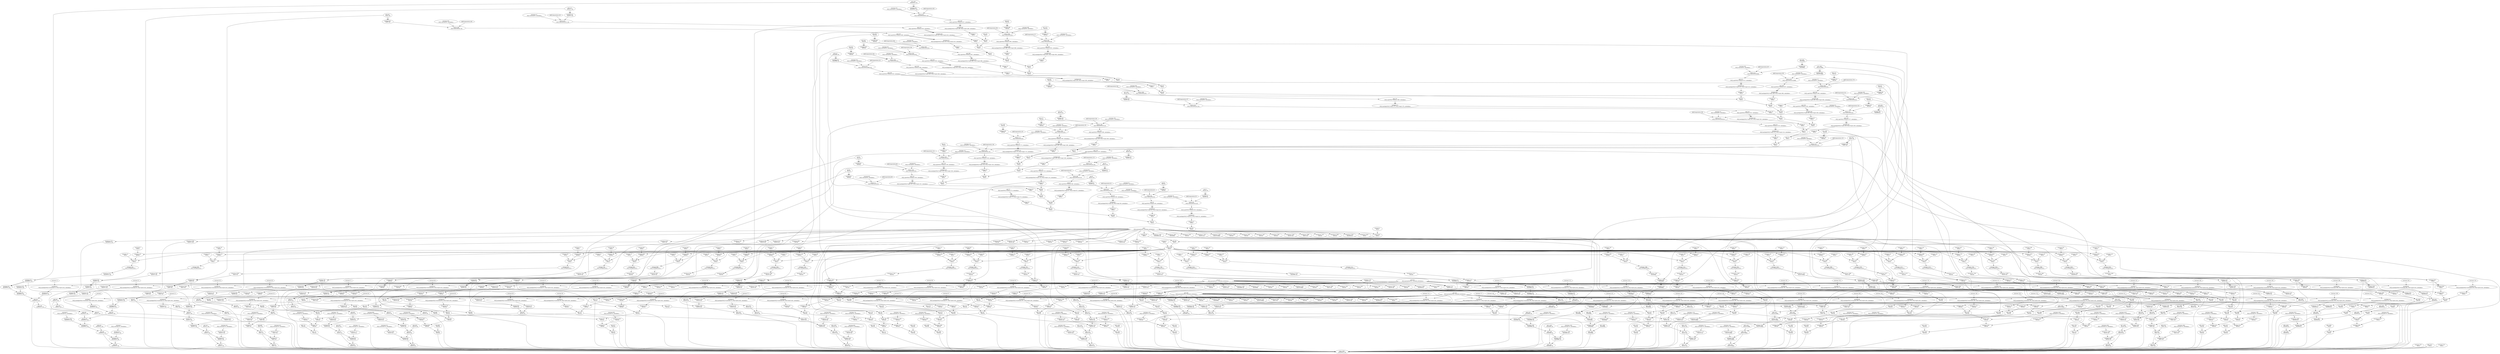 digraph HloModule { 
	"p36.554" [label="p36.554 \n f32[30522,16]"];
	"p35.545" [label="p35.545 \n f32[] parameter(35), frontend_attributes="];
	"multiply.0" [label="multiply.0 \n f32[] multiply(f32[] %constant, f32[] %p35.545), metadata="];
	"broadcast.2" [label="broadcast.2 \n f32[30522,16]"];
	"p31.429" [label="p31.429 \n f32[30522,16]"];
	"constant.2" [label="constant.2 \n f32[1]"];
	"p32.441" [label="p32.441 \n f32[1]"];
	"multiply.430" [label="multiply.430 \n f32[30522,16]"];
	"constant.431" [label="constant.431 \n f32[] constant(0), metadata="];
	"reduce.437" [label="reduce.437 \n f32[] reduce(f32[30522,16]"];
	"sqrt.438" [label="sqrt.438 \n f32[] sqrt(f32[] %reduce.437), metadata="];
	"multiply.440" [label="multiply.440 \n f32[] multiply(f32[] %sqrt.438, f32[] %sqrt.438), metadata="];
	"reshape.5" [label="reshape.5 \n f32[1]"];
	"add.443" [label="add.443 \n f32[1]"];
	"p30.415" [label="p30.415 \n f32[512,16]"];
	"multiply.416" [label="multiply.416 \n f32[512,16]"];
	"constant.417" [label="constant.417 \n f32[] constant(0), metadata="];
	"reduce.423" [label="reduce.423 \n f32[] reduce(f32[512,16]"];
	"sqrt.424" [label="sqrt.424 \n f32[] sqrt(f32[] %reduce.423), metadata="];
	"multiply.426" [label="multiply.426 \n f32[] multiply(f32[] %sqrt.424, f32[] %sqrt.424), metadata="];
	"reshape.6" [label="reshape.6 \n f32[1]"];
	"add.445" [label="add.445 \n f32[1]"];
	"p29.401" [label="p29.401 \n f32[2,16]"];
	"multiply.402" [label="multiply.402 \n f32[2,16]"];
	"constant.403" [label="constant.403 \n f32[] constant(0), metadata="];
	"reduce.409" [label="reduce.409 \n f32[] reduce(f32[2,16]"];
	"sqrt.410" [label="sqrt.410 \n f32[] sqrt(f32[] %reduce.409), metadata="];
	"multiply.412" [label="multiply.412 \n f32[] multiply(f32[] %sqrt.410, f32[] %sqrt.410), metadata="];
	"reshape.7" [label="reshape.7 \n f32[1]"];
	"add.447" [label="add.447 \n f32[1]"];
	"p28.387" [label="p28.387 \n f32[16]"];
	"multiply.388" [label="multiply.388 \n f32[16]"];
	"constant.389" [label="constant.389 \n f32[] constant(0), metadata="];
	"reduce.395" [label="reduce.395 \n f32[] reduce(f32[16]"];
	"sqrt.396" [label="sqrt.396 \n f32[] sqrt(f32[] %reduce.395), metadata="];
	"multiply.398" [label="multiply.398 \n f32[] multiply(f32[] %sqrt.396, f32[] %sqrt.396), metadata="];
	"reshape.8" [label="reshape.8 \n f32[1]"];
	"add.449" [label="add.449 \n f32[1]"];
	"p27.373" [label="p27.373 \n f32[16]"];
	"multiply.374" [label="multiply.374 \n f32[16]"];
	"constant.375" [label="constant.375 \n f32[] constant(0), metadata="];
	"reduce.381" [label="reduce.381 \n f32[] reduce(f32[16]"];
	"sqrt.382" [label="sqrt.382 \n f32[] sqrt(f32[] %reduce.381), metadata="];
	"multiply.384" [label="multiply.384 \n f32[] multiply(f32[] %sqrt.382, f32[] %sqrt.382), metadata="];
	"reshape.9" [label="reshape.9 \n f32[1]"];
	"add.451" [label="add.451 \n f32[1]"];
	"p26.359" [label="p26.359 \n f32[16]"];
	"multiply.360" [label="multiply.360 \n f32[16]"];
	"constant.361" [label="constant.361 \n f32[] constant(0), metadata="];
	"reduce.367" [label="reduce.367 \n f32[] reduce(f32[16]"];
	"sqrt.368" [label="sqrt.368 \n f32[] sqrt(f32[] %reduce.367), metadata="];
	"multiply.370" [label="multiply.370 \n f32[] multiply(f32[] %sqrt.368, f32[] %sqrt.368), metadata="];
	"reshape.10" [label="reshape.10 \n f32[1]"];
	"add.453" [label="add.453 \n f32[1]"];
	"p25.345" [label="p25.345 \n f32[16]"];
	"multiply.346" [label="multiply.346 \n f32[16]"];
	"constant.347" [label="constant.347 \n f32[] constant(0), metadata="];
	"reduce.353" [label="reduce.353 \n f32[] reduce(f32[16]"];
	"sqrt.354" [label="sqrt.354 \n f32[] sqrt(f32[] %reduce.353), metadata="];
	"multiply.356" [label="multiply.356 \n f32[] multiply(f32[] %sqrt.354, f32[] %sqrt.354), metadata="];
	"reshape.11" [label="reshape.11 \n f32[1]"];
	"add.455" [label="add.455 \n f32[1]"];
	"p24.331" [label="p24.331 \n f32[16]"];
	"multiply.332" [label="multiply.332 \n f32[16]"];
	"constant.333" [label="constant.333 \n f32[] constant(0), metadata="];
	"reduce.339" [label="reduce.339 \n f32[] reduce(f32[16]"];
	"sqrt.340" [label="sqrt.340 \n f32[] sqrt(f32[] %reduce.339), metadata="];
	"multiply.342" [label="multiply.342 \n f32[] multiply(f32[] %sqrt.340, f32[] %sqrt.340), metadata="];
	"reshape.13" [label="reshape.13 \n f32[1]"];
	"add.457" [label="add.457 \n f32[1]"];
	"p23.317" [label="p23.317 \n f32[4096,16]"];
	"multiply.318" [label="multiply.318 \n f32[4096,16]"];
	"constant.319" [label="constant.319 \n f32[] constant(0), metadata="];
	"reduce.325" [label="reduce.325 \n f32[] reduce(f32[4096,16]"];
	"sqrt.326" [label="sqrt.326 \n f32[] sqrt(f32[] %reduce.325), metadata="];
	"multiply.328" [label="multiply.328 \n f32[] multiply(f32[] %sqrt.326, f32[] %sqrt.326), metadata="];
	"reshape.14" [label="reshape.14 \n f32[1]"];
	"add.459" [label="add.459 \n f32[1]"];
	"p22.303" [label="p22.303 \n f32[4096]"];
	"multiply.304" [label="multiply.304 \n f32[4096]"];
	"constant.305" [label="constant.305 \n f32[] constant(0), metadata="];
	"reduce.311" [label="reduce.311 \n f32[] reduce(f32[4096]"];
	"sqrt.312" [label="sqrt.312 \n f32[] sqrt(f32[] %reduce.311), metadata="];
	"multiply.314" [label="multiply.314 \n f32[] multiply(f32[] %sqrt.312, f32[] %sqrt.312), metadata="];
	"reshape.15" [label="reshape.15 \n f32[1]"];
	"add.461" [label="add.461 \n f32[1]"];
	"p21.289" [label="p21.289 \n f32[16,4096]"];
	"multiply.290" [label="multiply.290 \n f32[16,4096]"];
	"constant.291" [label="constant.291 \n f32[] constant(0), metadata="];
	"reduce.297" [label="reduce.297 \n f32[] reduce(f32[16,4096]"];
	"sqrt.298" [label="sqrt.298 \n f32[] sqrt(f32[] %reduce.297), metadata="];
	"multiply.300" [label="multiply.300 \n f32[] multiply(f32[] %sqrt.298, f32[] %sqrt.298), metadata="];
	"reshape.16" [label="reshape.16 \n f32[1]"];
	"add.463" [label="add.463 \n f32[1]"];
	"p20.275" [label="p20.275 \n f32[16]"];
	"multiply.276" [label="multiply.276 \n f32[16]"];
	"constant.277" [label="constant.277 \n f32[] constant(0), metadata="];
	"reduce.283" [label="reduce.283 \n f32[] reduce(f32[16]"];
	"sqrt.284" [label="sqrt.284 \n f32[] sqrt(f32[] %reduce.283), metadata="];
	"multiply.286" [label="multiply.286 \n f32[] multiply(f32[] %sqrt.284, f32[] %sqrt.284), metadata="];
	"reshape.17" [label="reshape.17 \n f32[1]"];
	"add.465" [label="add.465 \n f32[1]"];
	"p19.261" [label="p19.261 \n f32[16]"];
	"multiply.262" [label="multiply.262 \n f32[16]"];
	"constant.263" [label="constant.263 \n f32[] constant(0), metadata="];
	"reduce.269" [label="reduce.269 \n f32[] reduce(f32[16]"];
	"sqrt.270" [label="sqrt.270 \n f32[] sqrt(f32[] %reduce.269), metadata="];
	"multiply.272" [label="multiply.272 \n f32[] multiply(f32[] %sqrt.270, f32[] %sqrt.270), metadata="];
	"reshape.19" [label="reshape.19 \n f32[1]"];
	"add.467" [label="add.467 \n f32[1]"];
	"p18.247" [label="p18.247 \n f32[16]"];
	"multiply.248" [label="multiply.248 \n f32[16]"];
	"constant.249" [label="constant.249 \n f32[] constant(0), metadata="];
	"reduce.255" [label="reduce.255 \n f32[] reduce(f32[16]"];
	"sqrt.256" [label="sqrt.256 \n f32[] sqrt(f32[] %reduce.255), metadata="];
	"multiply.258" [label="multiply.258 \n f32[] multiply(f32[] %sqrt.256, f32[] %sqrt.256), metadata="];
	"reshape.20" [label="reshape.20 \n f32[1]"];
	"add.469" [label="add.469 \n f32[1]"];
	"p17.233" [label="p17.233 \n f32[16,16]"];
	"multiply.234" [label="multiply.234 \n f32[16,16]"];
	"constant.235" [label="constant.235 \n f32[] constant(0), metadata="];
	"reduce.241" [label="reduce.241 \n f32[] reduce(f32[16,16]"];
	"sqrt.242" [label="sqrt.242 \n f32[] sqrt(f32[] %reduce.241), metadata="];
	"multiply.244" [label="multiply.244 \n f32[] multiply(f32[] %sqrt.242, f32[] %sqrt.242), metadata="];
	"reshape.21" [label="reshape.21 \n f32[1]"];
	"add.471" [label="add.471 \n f32[1]"];
	"p16.219" [label="p16.219 \n f32[16]"];
	"multiply.220" [label="multiply.220 \n f32[16]"];
	"constant.221" [label="constant.221 \n f32[] constant(0), metadata="];
	"reduce.227" [label="reduce.227 \n f32[] reduce(f32[16]"];
	"sqrt.228" [label="sqrt.228 \n f32[] sqrt(f32[] %reduce.227), metadata="];
	"multiply.230" [label="multiply.230 \n f32[] multiply(f32[] %sqrt.228, f32[] %sqrt.228), metadata="];
	"reshape.22" [label="reshape.22 \n f32[1]"];
	"add.473" [label="add.473 \n f32[1]"];
	"p15.205" [label="p15.205 \n f32[30522]"];
	"multiply.206" [label="multiply.206 \n f32[30522]"];
	"constant.207" [label="constant.207 \n f32[] constant(0), metadata="];
	"reduce.213" [label="reduce.213 \n f32[] reduce(f32[30522]"];
	"sqrt.214" [label="sqrt.214 \n f32[] sqrt(f32[] %reduce.213), metadata="];
	"multiply.216" [label="multiply.216 \n f32[] multiply(f32[] %sqrt.214, f32[] %sqrt.214), metadata="];
	"reshape.23" [label="reshape.23 \n f32[1]"];
	"add.475" [label="add.475 \n f32[1]"];
	"p14.191" [label="p14.191 \n f32[16,16]"];
	"multiply.192" [label="multiply.192 \n f32[16,16]"];
	"constant.193" [label="constant.193 \n f32[] constant(0), metadata="];
	"reduce.199" [label="reduce.199 \n f32[] reduce(f32[16,16]"];
	"sqrt.200" [label="sqrt.200 \n f32[] sqrt(f32[] %reduce.199), metadata="];
	"multiply.202" [label="multiply.202 \n f32[] multiply(f32[] %sqrt.200, f32[] %sqrt.200), metadata="];
	"reshape.24" [label="reshape.24 \n f32[1]"];
	"add.477" [label="add.477 \n f32[1]"];
	"p13.177" [label="p13.177 \n f32[16]"];
	"multiply.178" [label="multiply.178 \n f32[16]"];
	"constant.179" [label="constant.179 \n f32[] constant(0), metadata="];
	"reduce.185" [label="reduce.185 \n f32[] reduce(f32[16]"];
	"sqrt.186" [label="sqrt.186 \n f32[] sqrt(f32[] %reduce.185), metadata="];
	"multiply.188" [label="multiply.188 \n f32[] multiply(f32[] %sqrt.186, f32[] %sqrt.186), metadata="];
	"reshape.25" [label="reshape.25 \n f32[1]"];
	"add.479" [label="add.479 \n f32[1]"];
	"p12.163" [label="p12.163 \n f32[16]"];
	"multiply.164" [label="multiply.164 \n f32[16]"];
	"constant.165" [label="constant.165 \n f32[] constant(0), metadata="];
	"reduce.171" [label="reduce.171 \n f32[] reduce(f32[16]"];
	"sqrt.172" [label="sqrt.172 \n f32[] sqrt(f32[] %reduce.171), metadata="];
	"multiply.174" [label="multiply.174 \n f32[] multiply(f32[] %sqrt.172, f32[] %sqrt.172), metadata="];
	"reshape.26" [label="reshape.26 \n f32[1]"];
	"add.481" [label="add.481 \n f32[1]"];
	"p11.149" [label="p11.149 \n f32[16]"];
	"multiply.150" [label="multiply.150 \n f32[16]"];
	"constant.151" [label="constant.151 \n f32[] constant(0), metadata="];
	"reduce.157" [label="reduce.157 \n f32[] reduce(f32[16]"];
	"sqrt.158" [label="sqrt.158 \n f32[] sqrt(f32[] %reduce.157), metadata="];
	"multiply.160" [label="multiply.160 \n f32[] multiply(f32[] %sqrt.158, f32[] %sqrt.158), metadata="];
	"reshape.27" [label="reshape.27 \n f32[1]"];
	"add.483" [label="add.483 \n f32[1]"];
	"p10.135" [label="p10.135 \n f32[2,16]"];
	"multiply.136" [label="multiply.136 \n f32[2,16]"];
	"constant.137" [label="constant.137 \n f32[] constant(0), metadata="];
	"reduce.143" [label="reduce.143 \n f32[] reduce(f32[2,16]"];
	"sqrt.144" [label="sqrt.144 \n f32[] sqrt(f32[] %reduce.143), metadata="];
	"multiply.146" [label="multiply.146 \n f32[] multiply(f32[] %sqrt.144, f32[] %sqrt.144), metadata="];
	"reshape.28" [label="reshape.28 \n f32[1]"];
	"add.485" [label="add.485 \n f32[1]"];
	"p9.121" [label="p9.121 \n f32[2]"];
	"multiply.122" [label="multiply.122 \n f32[2]"];
	"constant.123" [label="constant.123 \n f32[] constant(0), metadata="];
	"reduce.129" [label="reduce.129 \n f32[] reduce(f32[2]"];
	"sqrt.130" [label="sqrt.130 \n f32[] sqrt(f32[] %reduce.129), metadata="];
	"multiply.132" [label="multiply.132 \n f32[] multiply(f32[] %sqrt.130, f32[] %sqrt.130), metadata="];
	"reshape.29" [label="reshape.29 \n f32[1]"];
	"add.487" [label="add.487 \n f32[1]"];
	"p8.106" [label="p8.106 \n f32[16,16]"];
	"multiply.107" [label="multiply.107 \n f32[16,16]"];
	"constant.108" [label="constant.108 \n f32[] constant(0), metadata="];
	"reduce.114" [label="reduce.114 \n f32[] reduce(f32[16,16]"];
	"sqrt.115" [label="sqrt.115 \n f32[] sqrt(f32[] %reduce.114), metadata="];
	"multiply.117" [label="multiply.117 \n f32[] multiply(f32[] %sqrt.115, f32[] %sqrt.115), metadata="];
	"reshape.31" [label="reshape.31 \n f32[1]"];
	"add.491" [label="add.491 \n f32[1]"];
	"p7.92" [label="p7.92 \n f32[16]"];
	"multiply.93" [label="multiply.93 \n f32[16]"];
	"constant.94" [label="constant.94 \n f32[] constant(0), metadata="];
	"reduce.100" [label="reduce.100 \n f32[] reduce(f32[16]"];
	"sqrt.101" [label="sqrt.101 \n f32[] sqrt(f32[] %reduce.100), metadata="];
	"multiply.103" [label="multiply.103 \n f32[] multiply(f32[] %sqrt.101, f32[] %sqrt.101), metadata="];
	"reshape.32" [label="reshape.32 \n f32[1]"];
	"add.493" [label="add.493 \n f32[1]"];
	"p6.78" [label="p6.78 \n f32[16,16]"];
	"multiply.79" [label="multiply.79 \n f32[16,16]"];
	"constant.80" [label="constant.80 \n f32[] constant(0), metadata="];
	"reduce.86" [label="reduce.86 \n f32[] reduce(f32[16,16]"];
	"sqrt.87" [label="sqrt.87 \n f32[] sqrt(f32[] %reduce.86), metadata="];
	"multiply.89" [label="multiply.89 \n f32[] multiply(f32[] %sqrt.87, f32[] %sqrt.87), metadata="];
	"reshape.33" [label="reshape.33 \n f32[1]"];
	"add.495" [label="add.495 \n f32[1]"];
	"p5.64" [label="p5.64 \n f32[16]"];
	"multiply.65" [label="multiply.65 \n f32[16]"];
	"constant.66" [label="constant.66 \n f32[] constant(0), metadata="];
	"reduce.72" [label="reduce.72 \n f32[] reduce(f32[16]"];
	"sqrt.73" [label="sqrt.73 \n f32[] sqrt(f32[] %reduce.72), metadata="];
	"multiply.75" [label="multiply.75 \n f32[] multiply(f32[] %sqrt.73, f32[] %sqrt.73), metadata="];
	"reshape.34" [label="reshape.34 \n f32[1]"];
	"add.497" [label="add.497 \n f32[1]"];
	"p4.50" [label="p4.50 \n f32[16,16]"];
	"multiply.51" [label="multiply.51 \n f32[16,16]"];
	"constant.52" [label="constant.52 \n f32[] constant(0), metadata="];
	"reduce.58" [label="reduce.58 \n f32[] reduce(f32[16,16]"];
	"sqrt.59" [label="sqrt.59 \n f32[] sqrt(f32[] %reduce.58), metadata="];
	"multiply.61" [label="multiply.61 \n f32[] multiply(f32[] %sqrt.59, f32[] %sqrt.59), metadata="];
	"reshape.35" [label="reshape.35 \n f32[1]"];
	"add.499" [label="add.499 \n f32[1]"];
	"p3.36" [label="p3.36 \n f32[16]"];
	"multiply.37" [label="multiply.37 \n f32[16]"];
	"constant.38" [label="constant.38 \n f32[] constant(0), metadata="];
	"reduce.44" [label="reduce.44 \n f32[] reduce(f32[16]"];
	"sqrt.45" [label="sqrt.45 \n f32[] sqrt(f32[] %reduce.44), metadata="];
	"multiply.47" [label="multiply.47 \n f32[] multiply(f32[] %sqrt.45, f32[] %sqrt.45), metadata="];
	"reshape.36" [label="reshape.36 \n f32[1]"];
	"add.501" [label="add.501 \n f32[1]"];
	"p2.22" [label="p2.22 \n f32[16,16]"];
	"multiply.23" [label="multiply.23 \n f32[16,16]"];
	"constant.24" [label="constant.24 \n f32[] constant(0), metadata="];
	"reduce.30" [label="reduce.30 \n f32[] reduce(f32[16,16]"];
	"sqrt.31" [label="sqrt.31 \n f32[] sqrt(f32[] %reduce.30), metadata="];
	"multiply.33" [label="multiply.33 \n f32[] multiply(f32[] %sqrt.31, f32[] %sqrt.31), metadata="];
	"reshape.37" [label="reshape.37 \n f32[1]"];
	"add.503" [label="add.503 \n f32[1]"];
	"constant.4" [label="constant.4 \n f32[1]"];
	"power.504" [label="power.504 \n f32[1]"];
	"p0.8" [label="p0.8 \n f32[] parameter(0), frontend_attributes="];
	"reshape.39" [label="reshape.39 \n f32[1]"];
	"add.506" [label="add.506 \n f32[1]"];
	"divide.509" [label="divide.509 \n f32[1]"];
	"constant.9" [label="constant.9 \n f32[1]"];
	"compare.516" [label="compare.516 \n pred[1]"];
	"constant.10" [label="constant.10 \n f32[1]"];
	"select.518" [label="select.518 \n f32[1]"];
	"reshape.520" [label="reshape.520 \n f32[] reshape(f32[1]"];
	"broadcast.522" [label="broadcast.522 \n f32[30522,16]"];
	"multiply.523" [label="multiply.523 \n f32[30522,16]"];
	"p34.539" [label="p34.539 \n f32[] parameter(34), frontend_attributes="];
	"broadcast.543" [label="broadcast.543 \n f32[30522,16]"];
	"multiply.544" [label="multiply.544 \n f32[30522,16]"];
	"add.553" [label="add.553 \n f32[30522,16]"];
	"p33.524" [label="p33.524 \n f32[] parameter(33), frontend_attributes="];
	"multiply.35" [label="multiply.35 \n f32[] multiply(f32[] %constant.12, f32[] %p33.524), metadata="];
	"broadcast.8" [label="broadcast.8 \n f32[30522,16]"];
	"multiply.532" [label="multiply.532 \n f32[30522,16]"];
	"p1.10" [label="p1.10 \n f32[] parameter(1), frontend_attributes="];
	"broadcast.533" [label="broadcast.533 \n f32[30522,16]"];
	"multiply.534" [label="multiply.534 \n f32[30522,16]"];
	"add.535" [label="add.535 \n f32[30522,16]"];
	"sqrt.536" [label="sqrt.536 \n f32[30522,16]"];
	"broadcast.537" [label="broadcast.537 \n f32[30522,16]"];
	"add.538" [label="add.538 \n f32[30522,16]"];
	"divide.555" [label="divide.555 \n f32[30522,16]"];
	"constant.6" [label="constant.6 \n f32[] constant(-0), metadata="];
	"broadcast.556" [label="broadcast.556 \n f32[30522,16]"];
	"multiply.557" [label="multiply.557 \n f32[30522,16]"];
	"add.558" [label="add.558 \n f32[30522,16]"];
	"constant.1" [label="constant.1 \n f32[] constant(-0), metadata="];
	"broadcast.5" [label="broadcast.5 \n f32[30522,16]"];
	"multiply.559" [label="multiply.559 \n f32[30522,16]"];
	"add.560" [label="add.560 \n f32[30522,16]"];
	"p37.611" [label="p37.611 \n f32[512,16]"];
	"multiply.36" [label="multiply.36 \n f32[] multiply(f32[] %constant.13, f32[] %p35.545), metadata="];
	"broadcast.11" [label="broadcast.11 \n f32[512,16]"];
	"constant.18" [label="constant.18 \n f32[1]"];
	"compare.576" [label="compare.576 \n pred[1]"];
	"constant.19" [label="constant.19 \n f32[1]"];
	"select.578" [label="select.578 \n f32[1]"];
	"reshape.580" [label="reshape.580 \n f32[] reshape(f32[1]"];
	"broadcast.582" [label="broadcast.582 \n f32[512,16]"];
	"multiply.583" [label="multiply.583 \n f32[512,16]"];
	"broadcast.601" [label="broadcast.601 \n f32[512,16]"];
	"multiply.602" [label="multiply.602 \n f32[512,16]"];
	"add.610" [label="add.610 \n f32[512,16]"];
	"multiply.38" [label="multiply.38 \n f32[] multiply(f32[] %constant.22, f32[] %p33.524), metadata="];
	"broadcast.16" [label="broadcast.16 \n f32[512,16]"];
	"multiply.591" [label="multiply.591 \n f32[512,16]"];
	"broadcast.592" [label="broadcast.592 \n f32[512,16]"];
	"multiply.593" [label="multiply.593 \n f32[512,16]"];
	"add.594" [label="add.594 \n f32[512,16]"];
	"sqrt.595" [label="sqrt.595 \n f32[512,16]"];
	"broadcast.596" [label="broadcast.596 \n f32[512,16]"];
	"add.597" [label="add.597 \n f32[512,16]"];
	"divide.612" [label="divide.612 \n f32[512,16]"];
	"constant.566" [label="constant.566 \n f32[] constant(-0), metadata="];
	"broadcast.613" [label="broadcast.613 \n f32[512,16]"];
	"multiply.614" [label="multiply.614 \n f32[512,16]"];
	"add.615" [label="add.615 \n f32[512,16]"];
	"constant.561" [label="constant.561 \n f32[] constant(-0), metadata="];
	"broadcast.565" [label="broadcast.565 \n f32[512,16]"];
	"multiply.616" [label="multiply.616 \n f32[512,16]"];
	"add.617" [label="add.617 \n f32[512,16]"];
	"p38.668" [label="p38.668 \n f32[2,16]"];
	"multiply.39" [label="multiply.39 \n f32[] multiply(f32[] %constant.23, f32[] %p35.545), metadata="];
	"broadcast.20" [label="broadcast.20 \n f32[2,16]"];
	"constant.27" [label="constant.27 \n f32[1]"];
	"compare.633" [label="compare.633 \n pred[1]"];
	"constant.28" [label="constant.28 \n f32[1]"];
	"select.635" [label="select.635 \n f32[1]"];
	"reshape.637" [label="reshape.637 \n f32[] reshape(f32[1]"];
	"broadcast.639" [label="broadcast.639 \n f32[2,16]"];
	"multiply.640" [label="multiply.640 \n f32[2,16]"];
	"broadcast.658" [label="broadcast.658 \n f32[2,16]"];
	"multiply.659" [label="multiply.659 \n f32[2,16]"];
	"add.667" [label="add.667 \n f32[2,16]"];
	"multiply.40" [label="multiply.40 \n f32[] multiply(f32[] %constant.29, f32[] %p33.524), metadata="];
	"broadcast.24" [label="broadcast.24 \n f32[2,16]"];
	"multiply.648" [label="multiply.648 \n f32[2,16]"];
	"broadcast.649" [label="broadcast.649 \n f32[2,16]"];
	"multiply.650" [label="multiply.650 \n f32[2,16]"];
	"add.651" [label="add.651 \n f32[2,16]"];
	"sqrt.652" [label="sqrt.652 \n f32[2,16]"];
	"broadcast.653" [label="broadcast.653 \n f32[2,16]"];
	"add.654" [label="add.654 \n f32[2,16]"];
	"divide.669" [label="divide.669 \n f32[2,16]"];
	"constant.623" [label="constant.623 \n f32[] constant(-0), metadata="];
	"broadcast.670" [label="broadcast.670 \n f32[2,16]"];
	"multiply.671" [label="multiply.671 \n f32[2,16]"];
	"add.672" [label="add.672 \n f32[2,16]"];
	"constant.618" [label="constant.618 \n f32[] constant(-0), metadata="];
	"broadcast.622" [label="broadcast.622 \n f32[2,16]"];
	"multiply.673" [label="multiply.673 \n f32[2,16]"];
	"add.674" [label="add.674 \n f32[2,16]"];
	"p39.719" [label="p39.719 \n f32[16]"];
	"multiply.41" [label="multiply.41 \n f32[] multiply(f32[] %constant.30, f32[] %p35.545), metadata="];
	"broadcast.27" [label="broadcast.27 \n f32[16]"];
	"constant.32" [label="constant.32 \n f32[1]"];
	"compare.685" [label="compare.685 \n pred[1]"];
	"constant.33" [label="constant.33 \n f32[1]"];
	"select.687" [label="select.687 \n f32[1]"];
	"reshape.689" [label="reshape.689 \n f32[] reshape(f32[1]"];
	"broadcast.690" [label="broadcast.690 \n f32[16]"];
	"multiply.691" [label="multiply.691 \n f32[16]"];
	"broadcast.709" [label="broadcast.709 \n f32[16]"];
	"multiply.710" [label="multiply.710 \n f32[16]"];
	"add.718" [label="add.718 \n f32[16]"];
	"multiply.42" [label="multiply.42 \n f32[] multiply(f32[] %constant.36, f32[] %p33.524), metadata="];
	"broadcast.30" [label="broadcast.30 \n f32[16]"];
	"multiply.699" [label="multiply.699 \n f32[16]"];
	"broadcast.700" [label="broadcast.700 \n f32[16]"];
	"multiply.701" [label="multiply.701 \n f32[16]"];
	"add.702" [label="add.702 \n f32[16]"];
	"sqrt.703" [label="sqrt.703 \n f32[16]"];
	"broadcast.704" [label="broadcast.704 \n f32[16]"];
	"add.705" [label="add.705 \n f32[16]"];
	"divide.720" [label="divide.720 \n f32[16]"];
	"constant.675" [label="constant.675 \n f32[] constant(-0), metadata="];
	"broadcast.721" [label="broadcast.721 \n f32[16]"];
	"multiply.722" [label="multiply.722 \n f32[16]"];
	"add.723" [label="add.723 \n f32[16]"];
	"p40.768" [label="p40.768 \n f32[16]"];
	"multiply.43" [label="multiply.43 \n f32[] multiply(f32[] %constant.37, f32[] %p35.545), metadata="];
	"broadcast.33" [label="broadcast.33 \n f32[16]"];
	"constant.41" [label="constant.41 \n f32[1]"];
	"compare.734" [label="compare.734 \n pred[1]"];
	"constant.42" [label="constant.42 \n f32[1]"];
	"select.736" [label="select.736 \n f32[1]"];
	"reshape.738" [label="reshape.738 \n f32[] reshape(f32[1]"];
	"broadcast.739" [label="broadcast.739 \n f32[16]"];
	"multiply.740" [label="multiply.740 \n f32[16]"];
	"broadcast.758" [label="broadcast.758 \n f32[16]"];
	"multiply.759" [label="multiply.759 \n f32[16]"];
	"add.767" [label="add.767 \n f32[16]"];
	"multiply.44" [label="multiply.44 \n f32[] multiply(f32[] %constant.43, f32[] %p33.524), metadata="];
	"broadcast.36" [label="broadcast.36 \n f32[16]"];
	"multiply.748" [label="multiply.748 \n f32[16]"];
	"broadcast.749" [label="broadcast.749 \n f32[16]"];
	"multiply.750" [label="multiply.750 \n f32[16]"];
	"add.751" [label="add.751 \n f32[16]"];
	"sqrt.752" [label="sqrt.752 \n f32[16]"];
	"broadcast.753" [label="broadcast.753 \n f32[16]"];
	"add.754" [label="add.754 \n f32[16]"];
	"divide.769" [label="divide.769 \n f32[16]"];
	"constant.724" [label="constant.724 \n f32[] constant(-0), metadata="];
	"broadcast.770" [label="broadcast.770 \n f32[16]"];
	"multiply.771" [label="multiply.771 \n f32[16]"];
	"add.772" [label="add.772 \n f32[16]"];
	"p41.823" [label="p41.823 \n f32[16,16]"];
	"multiply.45" [label="multiply.45 \n f32[] multiply(f32[] %constant.44, f32[] %p35.545), metadata="];
	"broadcast.39" [label="broadcast.39 \n f32[16,16]"];
	"constant.46" [label="constant.46 \n f32[1]"];
	"compare.788" [label="compare.788 \n pred[1]"];
	"constant.47" [label="constant.47 \n f32[1]"];
	"select.790" [label="select.790 \n f32[1]"];
	"reshape.792" [label="reshape.792 \n f32[] reshape(f32[1]"];
	"broadcast.794" [label="broadcast.794 \n f32[16,16]"];
	"multiply.795" [label="multiply.795 \n f32[16,16]"];
	"broadcast.813" [label="broadcast.813 \n f32[16,16]"];
	"multiply.814" [label="multiply.814 \n f32[16,16]"];
	"add.822" [label="add.822 \n f32[16,16]"];
	"multiply.46" [label="multiply.46 \n f32[] multiply(f32[] %constant.50, f32[] %p33.524), metadata="];
	"broadcast.43" [label="broadcast.43 \n f32[16,16]"];
	"multiply.803" [label="multiply.803 \n f32[16,16]"];
	"broadcast.804" [label="broadcast.804 \n f32[16,16]"];
	"multiply.805" [label="multiply.805 \n f32[16,16]"];
	"add.806" [label="add.806 \n f32[16,16]"];
	"sqrt.807" [label="sqrt.807 \n f32[16,16]"];
	"broadcast.808" [label="broadcast.808 \n f32[16,16]"];
	"add.809" [label="add.809 \n f32[16,16]"];
	"divide.824" [label="divide.824 \n f32[16,16]"];
	"constant.778" [label="constant.778 \n f32[] constant(-0), metadata="];
	"broadcast.825" [label="broadcast.825 \n f32[16,16]"];
	"multiply.826" [label="multiply.826 \n f32[16,16]"];
	"add.827" [label="add.827 \n f32[16,16]"];
	"constant.773" [label="constant.773 \n f32[] constant(-0), metadata="];
	"broadcast.777" [label="broadcast.777 \n f32[16,16]"];
	"multiply.828" [label="multiply.828 \n f32[16,16]"];
	"add.829" [label="add.829 \n f32[16,16]"];
	"p42.874" [label="p42.874 \n f32[16]"];
	"multiply.48" [label="multiply.48 \n f32[] multiply(f32[] %constant.51, f32[] %p35.545), metadata="];
	"broadcast.46" [label="broadcast.46 \n f32[16]"];
	"constant.55" [label="constant.55 \n f32[1]"];
	"compare.840" [label="compare.840 \n pred[1]"];
	"constant.56" [label="constant.56 \n f32[1]"];
	"select.842" [label="select.842 \n f32[1]"];
	"reshape.844" [label="reshape.844 \n f32[] reshape(f32[1]"];
	"broadcast.845" [label="broadcast.845 \n f32[16]"];
	"multiply.846" [label="multiply.846 \n f32[16]"];
	"broadcast.864" [label="broadcast.864 \n f32[16]"];
	"multiply.865" [label="multiply.865 \n f32[16]"];
	"add.873" [label="add.873 \n f32[16]"];
	"multiply.49" [label="multiply.49 \n f32[] multiply(f32[] %constant.57, f32[] %p33.524), metadata="];
	"broadcast.49" [label="broadcast.49 \n f32[16]"];
	"multiply.854" [label="multiply.854 \n f32[16]"];
	"broadcast.855" [label="broadcast.855 \n f32[16]"];
	"multiply.856" [label="multiply.856 \n f32[16]"];
	"add.857" [label="add.857 \n f32[16]"];
	"sqrt.858" [label="sqrt.858 \n f32[16]"];
	"broadcast.859" [label="broadcast.859 \n f32[16]"];
	"add.860" [label="add.860 \n f32[16]"];
	"divide.875" [label="divide.875 \n f32[16]"];
	"constant.830" [label="constant.830 \n f32[] constant(-0), metadata="];
	"broadcast.876" [label="broadcast.876 \n f32[16]"];
	"multiply.877" [label="multiply.877 \n f32[16]"];
	"add.878" [label="add.878 \n f32[16]"];
	"p43.929" [label="p43.929 \n f32[16,16]"];
	"multiply.50" [label="multiply.50 \n f32[] multiply(f32[] %constant.58, f32[] %p35.545), metadata="];
	"broadcast.52" [label="broadcast.52 \n f32[16,16]"];
	"constant.60" [label="constant.60 \n f32[1]"];
	"compare.894" [label="compare.894 \n pred[1]"];
	"constant.61" [label="constant.61 \n f32[1]"];
	"select.896" [label="select.896 \n f32[1]"];
	"reshape.898" [label="reshape.898 \n f32[] reshape(f32[1]"];
	"broadcast.900" [label="broadcast.900 \n f32[16,16]"];
	"multiply.901" [label="multiply.901 \n f32[16,16]"];
	"broadcast.919" [label="broadcast.919 \n f32[16,16]"];
	"multiply.920" [label="multiply.920 \n f32[16,16]"];
	"add.928" [label="add.928 \n f32[16,16]"];
	"multiply.52" [label="multiply.52 \n f32[] multiply(f32[] %constant.64, f32[] %p33.524), metadata="];
	"broadcast.56" [label="broadcast.56 \n f32[16,16]"];
	"multiply.909" [label="multiply.909 \n f32[16,16]"];
	"broadcast.910" [label="broadcast.910 \n f32[16,16]"];
	"multiply.911" [label="multiply.911 \n f32[16,16]"];
	"add.912" [label="add.912 \n f32[16,16]"];
	"sqrt.913" [label="sqrt.913 \n f32[16,16]"];
	"broadcast.914" [label="broadcast.914 \n f32[16,16]"];
	"add.915" [label="add.915 \n f32[16,16]"];
	"divide.930" [label="divide.930 \n f32[16,16]"];
	"constant.884" [label="constant.884 \n f32[] constant(-0), metadata="];
	"broadcast.931" [label="broadcast.931 \n f32[16,16]"];
	"multiply.932" [label="multiply.932 \n f32[16,16]"];
	"add.933" [label="add.933 \n f32[16,16]"];
	"constant.879" [label="constant.879 \n f32[] constant(-0), metadata="];
	"broadcast.883" [label="broadcast.883 \n f32[16,16]"];
	"multiply.934" [label="multiply.934 \n f32[16,16]"];
	"add.935" [label="add.935 \n f32[16,16]"];
	"p44.980" [label="p44.980 \n f32[16]"];
	"multiply.53" [label="multiply.53 \n f32[] multiply(f32[] %constant.65, f32[] %p35.545), metadata="];
	"broadcast.59" [label="broadcast.59 \n f32[16]"];
	"constant.69" [label="constant.69 \n f32[1]"];
	"compare.946" [label="compare.946 \n pred[1]"];
	"constant.70" [label="constant.70 \n f32[1]"];
	"select.948" [label="select.948 \n f32[1]"];
	"reshape.950" [label="reshape.950 \n f32[] reshape(f32[1]"];
	"broadcast.951" [label="broadcast.951 \n f32[16]"];
	"multiply.952" [label="multiply.952 \n f32[16]"];
	"broadcast.970" [label="broadcast.970 \n f32[16]"];
	"multiply.971" [label="multiply.971 \n f32[16]"];
	"add.979" [label="add.979 \n f32[16]"];
	"multiply.54" [label="multiply.54 \n f32[] multiply(f32[] %constant.71, f32[] %p33.524), metadata="];
	"broadcast.62" [label="broadcast.62 \n f32[16]"];
	"multiply.960" [label="multiply.960 \n f32[16]"];
	"broadcast.961" [label="broadcast.961 \n f32[16]"];
	"multiply.962" [label="multiply.962 \n f32[16]"];
	"add.963" [label="add.963 \n f32[16]"];
	"sqrt.964" [label="sqrt.964 \n f32[16]"];
	"broadcast.965" [label="broadcast.965 \n f32[16]"];
	"add.966" [label="add.966 \n f32[16]"];
	"divide.981" [label="divide.981 \n f32[16]"];
	"constant.936" [label="constant.936 \n f32[] constant(-0), metadata="];
	"broadcast.982" [label="broadcast.982 \n f32[16]"];
	"multiply.983" [label="multiply.983 \n f32[16]"];
	"add.984" [label="add.984 \n f32[16]"];
	"p45.1035" [label="p45.1035 \n f32[16,16]"];
	"multiply.55" [label="multiply.55 \n f32[] multiply(f32[] %constant.72, f32[] %p35.545), metadata="];
	"broadcast.65" [label="broadcast.65 \n f32[16,16]"];
	"constant.74" [label="constant.74 \n f32[1]"];
	"compare.1000" [label="compare.1000 \n pred[1]"];
	"constant.75" [label="constant.75 \n f32[1]"];
	"select.1002" [label="select.1002 \n f32[1]"];
	"reshape.1004" [label="reshape.1004 \n f32[] reshape(f32[1]"];
	"broadcast.1006" [label="broadcast.1006 \n f32[16,16]"];
	"multiply.1007" [label="multiply.1007 \n f32[16,16]"];
	"broadcast.1025" [label="broadcast.1025 \n f32[16,16]"];
	"multiply.1026" [label="multiply.1026 \n f32[16,16]"];
	"add.1034" [label="add.1034 \n f32[16,16]"];
	"multiply.56" [label="multiply.56 \n f32[] multiply(f32[] %constant.78, f32[] %p33.524), metadata="];
	"broadcast.69" [label="broadcast.69 \n f32[16,16]"];
	"multiply.1015" [label="multiply.1015 \n f32[16,16]"];
	"broadcast.1016" [label="broadcast.1016 \n f32[16,16]"];
	"multiply.1017" [label="multiply.1017 \n f32[16,16]"];
	"add.1018" [label="add.1018 \n f32[16,16]"];
	"sqrt.1019" [label="sqrt.1019 \n f32[16,16]"];
	"broadcast.1020" [label="broadcast.1020 \n f32[16,16]"];
	"add.1021" [label="add.1021 \n f32[16,16]"];
	"divide.1036" [label="divide.1036 \n f32[16,16]"];
	"constant.990" [label="constant.990 \n f32[] constant(-0), metadata="];
	"broadcast.1037" [label="broadcast.1037 \n f32[16,16]"];
	"multiply.1038" [label="multiply.1038 \n f32[16,16]"];
	"add.1039" [label="add.1039 \n f32[16,16]"];
	"constant.985" [label="constant.985 \n f32[] constant(-0), metadata="];
	"broadcast.989" [label="broadcast.989 \n f32[16,16]"];
	"multiply.1040" [label="multiply.1040 \n f32[16,16]"];
	"add.1041" [label="add.1041 \n f32[16,16]"];
	"p46.1086" [label="p46.1086 \n f32[16]"];
	"multiply.57" [label="multiply.57 \n f32[] multiply(f32[] %constant.79, f32[] %p35.545), metadata="];
	"broadcast.72" [label="broadcast.72 \n f32[16]"];
	"constant.83" [label="constant.83 \n f32[1]"];
	"compare.1052" [label="compare.1052 \n pred[1]"];
	"constant.84" [label="constant.84 \n f32[1]"];
	"select.1054" [label="select.1054 \n f32[1]"];
	"reshape.1056" [label="reshape.1056 \n f32[] reshape(f32[1]"];
	"broadcast.1057" [label="broadcast.1057 \n f32[16]"];
	"multiply.1058" [label="multiply.1058 \n f32[16]"];
	"broadcast.1076" [label="broadcast.1076 \n f32[16]"];
	"multiply.1077" [label="multiply.1077 \n f32[16]"];
	"add.1085" [label="add.1085 \n f32[16]"];
	"multiply.58" [label="multiply.58 \n f32[] multiply(f32[] %constant.85, f32[] %p33.524), metadata="];
	"broadcast.75" [label="broadcast.75 \n f32[16]"];
	"multiply.1066" [label="multiply.1066 \n f32[16]"];
	"broadcast.1067" [label="broadcast.1067 \n f32[16]"];
	"multiply.1068" [label="multiply.1068 \n f32[16]"];
	"add.1069" [label="add.1069 \n f32[16]"];
	"sqrt.1070" [label="sqrt.1070 \n f32[16]"];
	"broadcast.1071" [label="broadcast.1071 \n f32[16]"];
	"add.1072" [label="add.1072 \n f32[16]"];
	"divide.1087" [label="divide.1087 \n f32[16]"];
	"constant.1042" [label="constant.1042 \n f32[] constant(-0), metadata="];
	"broadcast.1088" [label="broadcast.1088 \n f32[16]"];
	"multiply.1089" [label="multiply.1089 \n f32[16]"];
	"add.1090" [label="add.1090 \n f32[16]"];
	"p47.1141" [label="p47.1141 \n f32[16,16]"];
	"multiply.59" [label="multiply.59 \n f32[] multiply(f32[] %constant.86, f32[] %p35.545), metadata="];
	"broadcast.78" [label="broadcast.78 \n f32[16,16]"];
	"constant.88" [label="constant.88 \n f32[1]"];
	"compare.1106" [label="compare.1106 \n pred[1]"];
	"constant.89" [label="constant.89 \n f32[1]"];
	"select.1108" [label="select.1108 \n f32[1]"];
	"reshape.1110" [label="reshape.1110 \n f32[] reshape(f32[1]"];
	"broadcast.1112" [label="broadcast.1112 \n f32[16,16]"];
	"multiply.1113" [label="multiply.1113 \n f32[16,16]"];
	"broadcast.1131" [label="broadcast.1131 \n f32[16,16]"];
	"multiply.1132" [label="multiply.1132 \n f32[16,16]"];
	"add.1140" [label="add.1140 \n f32[16,16]"];
	"multiply.60" [label="multiply.60 \n f32[] multiply(f32[] %constant.92, f32[] %p33.524), metadata="];
	"broadcast.82" [label="broadcast.82 \n f32[16,16]"];
	"multiply.1121" [label="multiply.1121 \n f32[16,16]"];
	"broadcast.1122" [label="broadcast.1122 \n f32[16,16]"];
	"multiply.1123" [label="multiply.1123 \n f32[16,16]"];
	"add.1124" [label="add.1124 \n f32[16,16]"];
	"sqrt.1125" [label="sqrt.1125 \n f32[16,16]"];
	"broadcast.1126" [label="broadcast.1126 \n f32[16,16]"];
	"add.1127" [label="add.1127 \n f32[16,16]"];
	"divide.1142" [label="divide.1142 \n f32[16,16]"];
	"constant.1096" [label="constant.1096 \n f32[] constant(-0), metadata="];
	"broadcast.1143" [label="broadcast.1143 \n f32[16,16]"];
	"multiply.1144" [label="multiply.1144 \n f32[16,16]"];
	"add.1145" [label="add.1145 \n f32[16,16]"];
	"constant.1091" [label="constant.1091 \n f32[] constant(-0), metadata="];
	"broadcast.1095" [label="broadcast.1095 \n f32[16,16]"];
	"multiply.1146" [label="multiply.1146 \n f32[16,16]"];
	"add.1147" [label="add.1147 \n f32[16,16]"];
	"p48.1192" [label="p48.1192 \n f32[16]"];
	"multiply.62" [label="multiply.62 \n f32[] multiply(f32[] %constant.93, f32[] %p35.545), metadata="];
	"broadcast.85" [label="broadcast.85 \n f32[16]"];
	"constant.97" [label="constant.97 \n f32[1]"];
	"compare.1158" [label="compare.1158 \n pred[1]"];
	"constant.98" [label="constant.98 \n f32[1]"];
	"select.1160" [label="select.1160 \n f32[1]"];
	"reshape.1162" [label="reshape.1162 \n f32[] reshape(f32[1]"];
	"broadcast.1163" [label="broadcast.1163 \n f32[16]"];
	"multiply.1164" [label="multiply.1164 \n f32[16]"];
	"broadcast.1182" [label="broadcast.1182 \n f32[16]"];
	"multiply.1183" [label="multiply.1183 \n f32[16]"];
	"add.1191" [label="add.1191 \n f32[16]"];
	"multiply.63" [label="multiply.63 \n f32[] multiply(f32[] %constant.99, f32[] %p33.524), metadata="];
	"broadcast.88" [label="broadcast.88 \n f32[16]"];
	"multiply.1172" [label="multiply.1172 \n f32[16]"];
	"broadcast.1173" [label="broadcast.1173 \n f32[16]"];
	"multiply.1174" [label="multiply.1174 \n f32[16]"];
	"add.1175" [label="add.1175 \n f32[16]"];
	"sqrt.1176" [label="sqrt.1176 \n f32[16]"];
	"broadcast.1177" [label="broadcast.1177 \n f32[16]"];
	"add.1178" [label="add.1178 \n f32[16]"];
	"divide.1193" [label="divide.1193 \n f32[16]"];
	"constant.1148" [label="constant.1148 \n f32[] constant(-0), metadata="];
	"broadcast.1194" [label="broadcast.1194 \n f32[16]"];
	"multiply.1195" [label="multiply.1195 \n f32[16]"];
	"add.1196" [label="add.1196 \n f32[16]"];
	"p49.1241" [label="p49.1241 \n f32[16]"];
	"multiply.64" [label="multiply.64 \n f32[] multiply(f32[] %constant.100, f32[] %p35.545), metadata="];
	"broadcast.91" [label="broadcast.91 \n f32[16]"];
	"constant.102" [label="constant.102 \n f32[1]"];
	"compare.1207" [label="compare.1207 \n pred[1]"];
	"constant.103" [label="constant.103 \n f32[1]"];
	"select.1209" [label="select.1209 \n f32[1]"];
	"reshape.1211" [label="reshape.1211 \n f32[] reshape(f32[1]"];
	"broadcast.1212" [label="broadcast.1212 \n f32[16]"];
	"multiply.1213" [label="multiply.1213 \n f32[16]"];
	"broadcast.1231" [label="broadcast.1231 \n f32[16]"];
	"multiply.1232" [label="multiply.1232 \n f32[16]"];
	"add.1240" [label="add.1240 \n f32[16]"];
	"multiply.66" [label="multiply.66 \n f32[] multiply(f32[] %constant.106, f32[] %p33.524), metadata="];
	"broadcast.94" [label="broadcast.94 \n f32[16]"];
	"multiply.1221" [label="multiply.1221 \n f32[16]"];
	"broadcast.1222" [label="broadcast.1222 \n f32[16]"];
	"multiply.1223" [label="multiply.1223 \n f32[16]"];
	"add.1224" [label="add.1224 \n f32[16]"];
	"sqrt.1225" [label="sqrt.1225 \n f32[16]"];
	"broadcast.1226" [label="broadcast.1226 \n f32[16]"];
	"add.1227" [label="add.1227 \n f32[16]"];
	"divide.1242" [label="divide.1242 \n f32[16]"];
	"constant.1197" [label="constant.1197 \n f32[] constant(-0), metadata="];
	"broadcast.1243" [label="broadcast.1243 \n f32[16]"];
	"multiply.1244" [label="multiply.1244 \n f32[16]"];
	"add.1245" [label="add.1245 \n f32[16]"];
	"p50.1290" [label="p50.1290 \n f32[16]"];
	"multiply.67" [label="multiply.67 \n f32[] multiply(f32[] %constant.107, f32[] %p35.545), metadata="];
	"broadcast.97" [label="broadcast.97 \n f32[16]"];
	"constant.111" [label="constant.111 \n f32[1]"];
	"compare.1256" [label="compare.1256 \n pred[1]"];
	"constant.112" [label="constant.112 \n f32[1]"];
	"select.1258" [label="select.1258 \n f32[1]"];
	"reshape.1260" [label="reshape.1260 \n f32[] reshape(f32[1]"];
	"broadcast.1261" [label="broadcast.1261 \n f32[16]"];
	"multiply.1262" [label="multiply.1262 \n f32[16]"];
	"broadcast.1280" [label="broadcast.1280 \n f32[16]"];
	"multiply.1281" [label="multiply.1281 \n f32[16]"];
	"add.1289" [label="add.1289 \n f32[16]"];
	"multiply.68" [label="multiply.68 \n f32[] multiply(f32[] %constant.113, f32[] %p33.524), metadata="];
	"broadcast.100" [label="broadcast.100 \n f32[16]"];
	"multiply.1270" [label="multiply.1270 \n f32[16]"];
	"broadcast.1271" [label="broadcast.1271 \n f32[16]"];
	"multiply.1272" [label="multiply.1272 \n f32[16]"];
	"add.1273" [label="add.1273 \n f32[16]"];
	"sqrt.1274" [label="sqrt.1274 \n f32[16]"];
	"broadcast.1275" [label="broadcast.1275 \n f32[16]"];
	"add.1276" [label="add.1276 \n f32[16]"];
	"divide.1291" [label="divide.1291 \n f32[16]"];
	"constant.1246" [label="constant.1246 \n f32[] constant(-0), metadata="];
	"broadcast.1292" [label="broadcast.1292 \n f32[16]"];
	"multiply.1293" [label="multiply.1293 \n f32[16]"];
	"add.1294" [label="add.1294 \n f32[16]"];
	"p51.1345" [label="p51.1345 \n f32[4096,16]"];
	"multiply.69" [label="multiply.69 \n f32[] multiply(f32[] %constant.114, f32[] %p35.545), metadata="];
	"broadcast.103" [label="broadcast.103 \n f32[4096,16]"];
	"constant.116" [label="constant.116 \n f32[1]"];
	"compare.1310" [label="compare.1310 \n pred[1]"];
	"constant.117" [label="constant.117 \n f32[1]"];
	"select.1312" [label="select.1312 \n f32[1]"];
	"reshape.1314" [label="reshape.1314 \n f32[] reshape(f32[1]"];
	"broadcast.1316" [label="broadcast.1316 \n f32[4096,16]"];
	"multiply.1317" [label="multiply.1317 \n f32[4096,16]"];
	"broadcast.1335" [label="broadcast.1335 \n f32[4096,16]"];
	"multiply.1336" [label="multiply.1336 \n f32[4096,16]"];
	"add.1344" [label="add.1344 \n f32[4096,16]"];
	"multiply.70" [label="multiply.70 \n f32[] multiply(f32[] %constant.121, f32[] %p33.524), metadata="];
	"broadcast.107" [label="broadcast.107 \n f32[4096,16]"];
	"multiply.1325" [label="multiply.1325 \n f32[4096,16]"];
	"broadcast.1326" [label="broadcast.1326 \n f32[4096,16]"];
	"multiply.1327" [label="multiply.1327 \n f32[4096,16]"];
	"add.1328" [label="add.1328 \n f32[4096,16]"];
	"sqrt.1329" [label="sqrt.1329 \n f32[4096,16]"];
	"broadcast.1330" [label="broadcast.1330 \n f32[4096,16]"];
	"add.1331" [label="add.1331 \n f32[4096,16]"];
	"divide.1346" [label="divide.1346 \n f32[4096,16]"];
	"constant.1300" [label="constant.1300 \n f32[] constant(-0), metadata="];
	"broadcast.1347" [label="broadcast.1347 \n f32[4096,16]"];
	"multiply.1348" [label="multiply.1348 \n f32[4096,16]"];
	"add.1349" [label="add.1349 \n f32[4096,16]"];
	"constant.1295" [label="constant.1295 \n f32[] constant(-0), metadata="];
	"broadcast.1299" [label="broadcast.1299 \n f32[4096,16]"];
	"multiply.1350" [label="multiply.1350 \n f32[4096,16]"];
	"add.1351" [label="add.1351 \n f32[4096,16]"];
	"p52.1396" [label="p52.1396 \n f32[4096]"];
	"multiply.71" [label="multiply.71 \n f32[] multiply(f32[] %constant.122, f32[] %p35.545), metadata="];
	"broadcast.110" [label="broadcast.110 \n f32[4096]"];
	"constant.126" [label="constant.126 \n f32[1]"];
	"compare.1362" [label="compare.1362 \n pred[1]"];
	"constant.127" [label="constant.127 \n f32[1]"];
	"select.1364" [label="select.1364 \n f32[1]"];
	"reshape.1366" [label="reshape.1366 \n f32[] reshape(f32[1]"];
	"broadcast.1367" [label="broadcast.1367 \n f32[4096]"];
	"multiply.1368" [label="multiply.1368 \n f32[4096]"];
	"broadcast.1386" [label="broadcast.1386 \n f32[4096]"];
	"multiply.1387" [label="multiply.1387 \n f32[4096]"];
	"add.1395" [label="add.1395 \n f32[4096]"];
	"multiply.72" [label="multiply.72 \n f32[] multiply(f32[] %constant.128, f32[] %p33.524), metadata="];
	"broadcast.113" [label="broadcast.113 \n f32[4096]"];
	"multiply.1376" [label="multiply.1376 \n f32[4096]"];
	"broadcast.1377" [label="broadcast.1377 \n f32[4096]"];
	"multiply.1378" [label="multiply.1378 \n f32[4096]"];
	"add.1379" [label="add.1379 \n f32[4096]"];
	"sqrt.1380" [label="sqrt.1380 \n f32[4096]"];
	"broadcast.1381" [label="broadcast.1381 \n f32[4096]"];
	"add.1382" [label="add.1382 \n f32[4096]"];
	"divide.1397" [label="divide.1397 \n f32[4096]"];
	"constant.1352" [label="constant.1352 \n f32[] constant(-0), metadata="];
	"broadcast.1398" [label="broadcast.1398 \n f32[4096]"];
	"multiply.1399" [label="multiply.1399 \n f32[4096]"];
	"add.1400" [label="add.1400 \n f32[4096]"];
	"p53.1451" [label="p53.1451 \n f32[16,4096]"];
	"multiply.73" [label="multiply.73 \n f32[] multiply(f32[] %constant.129, f32[] %p35.545), metadata="];
	"broadcast.116" [label="broadcast.116 \n f32[16,4096]"];
	"constant.131" [label="constant.131 \n f32[1]"];
	"compare.1416" [label="compare.1416 \n pred[1]"];
	"constant.132" [label="constant.132 \n f32[1]"];
	"select.1418" [label="select.1418 \n f32[1]"];
	"reshape.1420" [label="reshape.1420 \n f32[] reshape(f32[1]"];
	"broadcast.1422" [label="broadcast.1422 \n f32[16,4096]"];
	"multiply.1423" [label="multiply.1423 \n f32[16,4096]"];
	"broadcast.1441" [label="broadcast.1441 \n f32[16,4096]"];
	"multiply.1442" [label="multiply.1442 \n f32[16,4096]"];
	"add.1450" [label="add.1450 \n f32[16,4096]"];
	"multiply.74" [label="multiply.74 \n f32[] multiply(f32[] %constant.135, f32[] %p33.524), metadata="];
	"broadcast.120" [label="broadcast.120 \n f32[16,4096]"];
	"multiply.1431" [label="multiply.1431 \n f32[16,4096]"];
	"broadcast.1432" [label="broadcast.1432 \n f32[16,4096]"];
	"multiply.1433" [label="multiply.1433 \n f32[16,4096]"];
	"add.1434" [label="add.1434 \n f32[16,4096]"];
	"sqrt.1435" [label="sqrt.1435 \n f32[16,4096]"];
	"broadcast.1436" [label="broadcast.1436 \n f32[16,4096]"];
	"add.1437" [label="add.1437 \n f32[16,4096]"];
	"divide.1452" [label="divide.1452 \n f32[16,4096]"];
	"constant.1406" [label="constant.1406 \n f32[] constant(-0), metadata="];
	"broadcast.1453" [label="broadcast.1453 \n f32[16,4096]"];
	"multiply.1454" [label="multiply.1454 \n f32[16,4096]"];
	"add.1455" [label="add.1455 \n f32[16,4096]"];
	"constant.1401" [label="constant.1401 \n f32[] constant(-0), metadata="];
	"broadcast.1405" [label="broadcast.1405 \n f32[16,4096]"];
	"multiply.1456" [label="multiply.1456 \n f32[16,4096]"];
	"add.1457" [label="add.1457 \n f32[16,4096]"];
	"p54.1502" [label="p54.1502 \n f32[16]"];
	"multiply.76" [label="multiply.76 \n f32[] multiply(f32[] %constant.136, f32[] %p35.545), metadata="];
	"broadcast.123" [label="broadcast.123 \n f32[16]"];
	"constant.140" [label="constant.140 \n f32[1]"];
	"compare.1468" [label="compare.1468 \n pred[1]"];
	"constant.141" [label="constant.141 \n f32[1]"];
	"select.1470" [label="select.1470 \n f32[1]"];
	"reshape.1472" [label="reshape.1472 \n f32[] reshape(f32[1]"];
	"broadcast.1473" [label="broadcast.1473 \n f32[16]"];
	"multiply.1474" [label="multiply.1474 \n f32[16]"];
	"broadcast.1492" [label="broadcast.1492 \n f32[16]"];
	"multiply.1493" [label="multiply.1493 \n f32[16]"];
	"add.1501" [label="add.1501 \n f32[16]"];
	"multiply.77" [label="multiply.77 \n f32[] multiply(f32[] %constant.142, f32[] %p33.524), metadata="];
	"broadcast.126" [label="broadcast.126 \n f32[16]"];
	"multiply.1482" [label="multiply.1482 \n f32[16]"];
	"broadcast.1483" [label="broadcast.1483 \n f32[16]"];
	"multiply.1484" [label="multiply.1484 \n f32[16]"];
	"add.1485" [label="add.1485 \n f32[16]"];
	"sqrt.1486" [label="sqrt.1486 \n f32[16]"];
	"broadcast.1487" [label="broadcast.1487 \n f32[16]"];
	"add.1488" [label="add.1488 \n f32[16]"];
	"divide.1503" [label="divide.1503 \n f32[16]"];
	"constant.1458" [label="constant.1458 \n f32[] constant(-0), metadata="];
	"broadcast.1504" [label="broadcast.1504 \n f32[16]"];
	"multiply.1505" [label="multiply.1505 \n f32[16]"];
	"add.1506" [label="add.1506 \n f32[16]"];
	"p55.1551" [label="p55.1551 \n f32[16]"];
	"multiply.78" [label="multiply.78 \n f32[] multiply(f32[] %constant.143, f32[] %p35.545), metadata="];
	"broadcast.129" [label="broadcast.129 \n f32[16]"];
	"constant.145" [label="constant.145 \n f32[1]"];
	"compare.1517" [label="compare.1517 \n pred[1]"];
	"constant.146" [label="constant.146 \n f32[1]"];
	"select.1519" [label="select.1519 \n f32[1]"];
	"reshape.1521" [label="reshape.1521 \n f32[] reshape(f32[1]"];
	"broadcast.1522" [label="broadcast.1522 \n f32[16]"];
	"multiply.1523" [label="multiply.1523 \n f32[16]"];
	"broadcast.1541" [label="broadcast.1541 \n f32[16]"];
	"multiply.1542" [label="multiply.1542 \n f32[16]"];
	"add.1550" [label="add.1550 \n f32[16]"];
	"multiply.80" [label="multiply.80 \n f32[] multiply(f32[] %constant.149, f32[] %p33.524), metadata="];
	"broadcast.132" [label="broadcast.132 \n f32[16]"];
	"multiply.1531" [label="multiply.1531 \n f32[16]"];
	"broadcast.1532" [label="broadcast.1532 \n f32[16]"];
	"multiply.1533" [label="multiply.1533 \n f32[16]"];
	"add.1534" [label="add.1534 \n f32[16]"];
	"sqrt.1535" [label="sqrt.1535 \n f32[16]"];
	"broadcast.1536" [label="broadcast.1536 \n f32[16]"];
	"add.1537" [label="add.1537 \n f32[16]"];
	"divide.1552" [label="divide.1552 \n f32[16]"];
	"constant.1507" [label="constant.1507 \n f32[] constant(-0), metadata="];
	"broadcast.1553" [label="broadcast.1553 \n f32[16]"];
	"multiply.1554" [label="multiply.1554 \n f32[16]"];
	"add.1555" [label="add.1555 \n f32[16]"];
	"p56.1600" [label="p56.1600 \n f32[16]"];
	"multiply.81" [label="multiply.81 \n f32[] multiply(f32[] %constant.150, f32[] %p35.545), metadata="];
	"broadcast.135" [label="broadcast.135 \n f32[16]"];
	"constant.154" [label="constant.154 \n f32[1]"];
	"compare.1566" [label="compare.1566 \n pred[1]"];
	"constant.155" [label="constant.155 \n f32[1]"];
	"select.1568" [label="select.1568 \n f32[1]"];
	"reshape.1570" [label="reshape.1570 \n f32[] reshape(f32[1]"];
	"broadcast.1571" [label="broadcast.1571 \n f32[16]"];
	"multiply.1572" [label="multiply.1572 \n f32[16]"];
	"broadcast.1590" [label="broadcast.1590 \n f32[16]"];
	"multiply.1591" [label="multiply.1591 \n f32[16]"];
	"add.1599" [label="add.1599 \n f32[16]"];
	"multiply.82" [label="multiply.82 \n f32[] multiply(f32[] %constant.156, f32[] %p33.524), metadata="];
	"broadcast.138" [label="broadcast.138 \n f32[16]"];
	"multiply.1580" [label="multiply.1580 \n f32[16]"];
	"broadcast.1581" [label="broadcast.1581 \n f32[16]"];
	"multiply.1582" [label="multiply.1582 \n f32[16]"];
	"add.1583" [label="add.1583 \n f32[16]"];
	"sqrt.1584" [label="sqrt.1584 \n f32[16]"];
	"broadcast.1585" [label="broadcast.1585 \n f32[16]"];
	"add.1586" [label="add.1586 \n f32[16]"];
	"divide.1601" [label="divide.1601 \n f32[16]"];
	"constant.1556" [label="constant.1556 \n f32[] constant(-0), metadata="];
	"broadcast.1602" [label="broadcast.1602 \n f32[16]"];
	"multiply.1603" [label="multiply.1603 \n f32[16]"];
	"add.1604" [label="add.1604 \n f32[16]"];
	"p57.1655" [label="p57.1655 \n f32[16,16]"];
	"multiply.83" [label="multiply.83 \n f32[] multiply(f32[] %constant.157, f32[] %p35.545), metadata="];
	"broadcast.141" [label="broadcast.141 \n f32[16,16]"];
	"constant.159" [label="constant.159 \n f32[1]"];
	"compare.1620" [label="compare.1620 \n pred[1]"];
	"constant.160" [label="constant.160 \n f32[1]"];
	"select.1622" [label="select.1622 \n f32[1]"];
	"reshape.1624" [label="reshape.1624 \n f32[] reshape(f32[1]"];
	"broadcast.1626" [label="broadcast.1626 \n f32[16,16]"];
	"multiply.1627" [label="multiply.1627 \n f32[16,16]"];
	"broadcast.1645" [label="broadcast.1645 \n f32[16,16]"];
	"multiply.1646" [label="multiply.1646 \n f32[16,16]"];
	"add.1654" [label="add.1654 \n f32[16,16]"];
	"multiply.84" [label="multiply.84 \n f32[] multiply(f32[] %constant.163, f32[] %p33.524), metadata="];
	"broadcast.145" [label="broadcast.145 \n f32[16,16]"];
	"multiply.1635" [label="multiply.1635 \n f32[16,16]"];
	"broadcast.1636" [label="broadcast.1636 \n f32[16,16]"];
	"multiply.1637" [label="multiply.1637 \n f32[16,16]"];
	"add.1638" [label="add.1638 \n f32[16,16]"];
	"sqrt.1639" [label="sqrt.1639 \n f32[16,16]"];
	"broadcast.1640" [label="broadcast.1640 \n f32[16,16]"];
	"add.1641" [label="add.1641 \n f32[16,16]"];
	"divide.1656" [label="divide.1656 \n f32[16,16]"];
	"constant.1610" [label="constant.1610 \n f32[] constant(-0), metadata="];
	"broadcast.1657" [label="broadcast.1657 \n f32[16,16]"];
	"multiply.1658" [label="multiply.1658 \n f32[16,16]"];
	"add.1659" [label="add.1659 \n f32[16,16]"];
	"constant.1605" [label="constant.1605 \n f32[] constant(-0), metadata="];
	"broadcast.1609" [label="broadcast.1609 \n f32[16,16]"];
	"multiply.1660" [label="multiply.1660 \n f32[16,16]"];
	"add.1661" [label="add.1661 \n f32[16,16]"];
	"p58.1706" [label="p58.1706 \n f32[16]"];
	"multiply.85" [label="multiply.85 \n f32[] multiply(f32[] %constant.164, f32[] %p35.545), metadata="];
	"broadcast.148" [label="broadcast.148 \n f32[16]"];
	"constant.168" [label="constant.168 \n f32[1]"];
	"compare.1672" [label="compare.1672 \n pred[1]"];
	"constant.169" [label="constant.169 \n f32[1]"];
	"select.1674" [label="select.1674 \n f32[1]"];
	"reshape.1676" [label="reshape.1676 \n f32[] reshape(f32[1]"];
	"broadcast.1677" [label="broadcast.1677 \n f32[16]"];
	"multiply.1678" [label="multiply.1678 \n f32[16]"];
	"broadcast.1696" [label="broadcast.1696 \n f32[16]"];
	"multiply.1697" [label="multiply.1697 \n f32[16]"];
	"add.1705" [label="add.1705 \n f32[16]"];
	"multiply.86" [label="multiply.86 \n f32[] multiply(f32[] %constant.170, f32[] %p33.524), metadata="];
	"broadcast.151" [label="broadcast.151 \n f32[16]"];
	"multiply.1686" [label="multiply.1686 \n f32[16]"];
	"broadcast.1687" [label="broadcast.1687 \n f32[16]"];
	"multiply.1688" [label="multiply.1688 \n f32[16]"];
	"add.1689" [label="add.1689 \n f32[16]"];
	"sqrt.1690" [label="sqrt.1690 \n f32[16]"];
	"broadcast.1691" [label="broadcast.1691 \n f32[16]"];
	"add.1692" [label="add.1692 \n f32[16]"];
	"divide.1707" [label="divide.1707 \n f32[16]"];
	"constant.1662" [label="constant.1662 \n f32[] constant(-0), metadata="];
	"broadcast.1708" [label="broadcast.1708 \n f32[16]"];
	"multiply.1709" [label="multiply.1709 \n f32[16]"];
	"add.1710" [label="add.1710 \n f32[16]"];
	"p59.1761" [label="p59.1761 \n f32[16,16]"];
	"multiply.87" [label="multiply.87 \n f32[] multiply(f32[] %constant.171, f32[] %p35.545), metadata="];
	"broadcast.154" [label="broadcast.154 \n f32[16,16]"];
	"constant.173" [label="constant.173 \n f32[1]"];
	"compare.1726" [label="compare.1726 \n pred[1]"];
	"constant.174" [label="constant.174 \n f32[1]"];
	"select.1728" [label="select.1728 \n f32[1]"];
	"reshape.1730" [label="reshape.1730 \n f32[] reshape(f32[1]"];
	"broadcast.1732" [label="broadcast.1732 \n f32[16,16]"];
	"multiply.1733" [label="multiply.1733 \n f32[16,16]"];
	"broadcast.1751" [label="broadcast.1751 \n f32[16,16]"];
	"multiply.1752" [label="multiply.1752 \n f32[16,16]"];
	"add.1760" [label="add.1760 \n f32[16,16]"];
	"multiply.88" [label="multiply.88 \n f32[] multiply(f32[] %constant.177, f32[] %p33.524), metadata="];
	"broadcast.158" [label="broadcast.158 \n f32[16,16]"];
	"multiply.1741" [label="multiply.1741 \n f32[16,16]"];
	"broadcast.1742" [label="broadcast.1742 \n f32[16,16]"];
	"multiply.1743" [label="multiply.1743 \n f32[16,16]"];
	"add.1744" [label="add.1744 \n f32[16,16]"];
	"sqrt.1745" [label="sqrt.1745 \n f32[16,16]"];
	"broadcast.1746" [label="broadcast.1746 \n f32[16,16]"];
	"add.1747" [label="add.1747 \n f32[16,16]"];
	"divide.1762" [label="divide.1762 \n f32[16,16]"];
	"constant.1716" [label="constant.1716 \n f32[] constant(-0), metadata="];
	"broadcast.1763" [label="broadcast.1763 \n f32[16,16]"];
	"multiply.1764" [label="multiply.1764 \n f32[16,16]"];
	"add.1765" [label="add.1765 \n f32[16,16]"];
	"constant.1711" [label="constant.1711 \n f32[] constant(-0), metadata="];
	"broadcast.1715" [label="broadcast.1715 \n f32[16,16]"];
	"multiply.1766" [label="multiply.1766 \n f32[16,16]"];
	"add.1767" [label="add.1767 \n f32[16,16]"];
	"p60.1812" [label="p60.1812 \n f32[16]"];
	"multiply.90" [label="multiply.90 \n f32[] multiply(f32[] %constant.178, f32[] %p35.545), metadata="];
	"broadcast.161" [label="broadcast.161 \n f32[16]"];
	"constant.182" [label="constant.182 \n f32[1]"];
	"compare.1778" [label="compare.1778 \n pred[1]"];
	"constant.183" [label="constant.183 \n f32[1]"];
	"select.1780" [label="select.1780 \n f32[1]"];
	"reshape.1782" [label="reshape.1782 \n f32[] reshape(f32[1]"];
	"broadcast.1783" [label="broadcast.1783 \n f32[16]"];
	"multiply.1784" [label="multiply.1784 \n f32[16]"];
	"broadcast.1802" [label="broadcast.1802 \n f32[16]"];
	"multiply.1803" [label="multiply.1803 \n f32[16]"];
	"add.1811" [label="add.1811 \n f32[16]"];
	"multiply.91" [label="multiply.91 \n f32[] multiply(f32[] %constant.184, f32[] %p33.524), metadata="];
	"broadcast.164" [label="broadcast.164 \n f32[16]"];
	"multiply.1792" [label="multiply.1792 \n f32[16]"];
	"broadcast.1793" [label="broadcast.1793 \n f32[16]"];
	"multiply.1794" [label="multiply.1794 \n f32[16]"];
	"add.1795" [label="add.1795 \n f32[16]"];
	"sqrt.1796" [label="sqrt.1796 \n f32[16]"];
	"broadcast.1797" [label="broadcast.1797 \n f32[16]"];
	"add.1798" [label="add.1798 \n f32[16]"];
	"divide.1813" [label="divide.1813 \n f32[16]"];
	"constant.1768" [label="constant.1768 \n f32[] constant(-0), metadata="];
	"broadcast.1814" [label="broadcast.1814 \n f32[16]"];
	"multiply.1815" [label="multiply.1815 \n f32[16]"];
	"add.1816" [label="add.1816 \n f32[16]"];
	"p61.1861" [label="p61.1861 \n f32[16]"];
	"multiply.92" [label="multiply.92 \n f32[] multiply(f32[] %constant.185, f32[] %p35.545), metadata="];
	"broadcast.167" [label="broadcast.167 \n f32[16]"];
	"constant.187" [label="constant.187 \n f32[1]"];
	"compare.1827" [label="compare.1827 \n pred[1]"];
	"constant.188" [label="constant.188 \n f32[1]"];
	"select.1829" [label="select.1829 \n f32[1]"];
	"reshape.1831" [label="reshape.1831 \n f32[] reshape(f32[1]"];
	"broadcast.1832" [label="broadcast.1832 \n f32[16]"];
	"multiply.1833" [label="multiply.1833 \n f32[16]"];
	"broadcast.1851" [label="broadcast.1851 \n f32[16]"];
	"multiply.1852" [label="multiply.1852 \n f32[16]"];
	"add.1860" [label="add.1860 \n f32[16]"];
	"multiply.94" [label="multiply.94 \n f32[] multiply(f32[] %constant.191, f32[] %p33.524), metadata="];
	"broadcast.170" [label="broadcast.170 \n f32[16]"];
	"multiply.1841" [label="multiply.1841 \n f32[16]"];
	"broadcast.1842" [label="broadcast.1842 \n f32[16]"];
	"multiply.1843" [label="multiply.1843 \n f32[16]"];
	"add.1844" [label="add.1844 \n f32[16]"];
	"sqrt.1845" [label="sqrt.1845 \n f32[16]"];
	"broadcast.1846" [label="broadcast.1846 \n f32[16]"];
	"add.1847" [label="add.1847 \n f32[16]"];
	"divide.1862" [label="divide.1862 \n f32[16]"];
	"constant.1817" [label="constant.1817 \n f32[] constant(-0), metadata="];
	"broadcast.1863" [label="broadcast.1863 \n f32[16]"];
	"multiply.1864" [label="multiply.1864 \n f32[16]"];
	"add.1865" [label="add.1865 \n f32[16]"];
	"p62.1910" [label="p62.1910 \n f32[16]"];
	"multiply.95" [label="multiply.95 \n f32[] multiply(f32[] %constant.192, f32[] %p35.545), metadata="];
	"broadcast.173" [label="broadcast.173 \n f32[16]"];
	"constant.196" [label="constant.196 \n f32[1]"];
	"compare.1876" [label="compare.1876 \n pred[1]"];
	"constant.197" [label="constant.197 \n f32[1]"];
	"select.1878" [label="select.1878 \n f32[1]"];
	"reshape.1880" [label="reshape.1880 \n f32[] reshape(f32[1]"];
	"broadcast.1881" [label="broadcast.1881 \n f32[16]"];
	"multiply.1882" [label="multiply.1882 \n f32[16]"];
	"broadcast.1900" [label="broadcast.1900 \n f32[16]"];
	"multiply.1901" [label="multiply.1901 \n f32[16]"];
	"add.1909" [label="add.1909 \n f32[16]"];
	"multiply.96" [label="multiply.96 \n f32[] multiply(f32[] %constant.198, f32[] %p33.524), metadata="];
	"broadcast.176" [label="broadcast.176 \n f32[16]"];
	"multiply.1890" [label="multiply.1890 \n f32[16]"];
	"broadcast.1891" [label="broadcast.1891 \n f32[16]"];
	"multiply.1892" [label="multiply.1892 \n f32[16]"];
	"add.1893" [label="add.1893 \n f32[16]"];
	"sqrt.1894" [label="sqrt.1894 \n f32[16]"];
	"broadcast.1895" [label="broadcast.1895 \n f32[16]"];
	"add.1896" [label="add.1896 \n f32[16]"];
	"divide.1911" [label="divide.1911 \n f32[16]"];
	"constant.1866" [label="constant.1866 \n f32[] constant(-0), metadata="];
	"broadcast.1912" [label="broadcast.1912 \n f32[16]"];
	"multiply.1913" [label="multiply.1913 \n f32[16]"];
	"add.1914" [label="add.1914 \n f32[16]"];
	"p63.1959" [label="p63.1959 \n f32[30522]"];
	"multiply.97" [label="multiply.97 \n f32[] multiply(f32[] %constant.199, f32[] %p35.545), metadata="];
	"broadcast.179" [label="broadcast.179 \n f32[30522]"];
	"constant.201" [label="constant.201 \n f32[1]"];
	"compare.1925" [label="compare.1925 \n pred[1]"];
	"constant.202" [label="constant.202 \n f32[1]"];
	"select.1927" [label="select.1927 \n f32[1]"];
	"reshape.1929" [label="reshape.1929 \n f32[] reshape(f32[1]"];
	"broadcast.1930" [label="broadcast.1930 \n f32[30522]"];
	"multiply.1931" [label="multiply.1931 \n f32[30522]"];
	"broadcast.1949" [label="broadcast.1949 \n f32[30522]"];
	"multiply.1950" [label="multiply.1950 \n f32[30522]"];
	"add.1958" [label="add.1958 \n f32[30522]"];
	"multiply.98" [label="multiply.98 \n f32[] multiply(f32[] %constant.205, f32[] %p33.524), metadata="];
	"broadcast.182" [label="broadcast.182 \n f32[30522]"];
	"multiply.1939" [label="multiply.1939 \n f32[30522]"];
	"broadcast.1940" [label="broadcast.1940 \n f32[30522]"];
	"multiply.1941" [label="multiply.1941 \n f32[30522]"];
	"add.1942" [label="add.1942 \n f32[30522]"];
	"sqrt.1943" [label="sqrt.1943 \n f32[30522]"];
	"broadcast.1944" [label="broadcast.1944 \n f32[30522]"];
	"add.1945" [label="add.1945 \n f32[30522]"];
	"divide.1960" [label="divide.1960 \n f32[30522]"];
	"constant.1915" [label="constant.1915 \n f32[] constant(-0), metadata="];
	"broadcast.1961" [label="broadcast.1961 \n f32[30522]"];
	"multiply.1962" [label="multiply.1962 \n f32[30522]"];
	"add.1963" [label="add.1963 \n f32[30522]"];
	"p64.2014" [label="p64.2014 \n f32[2,16]"];
	"multiply.99" [label="multiply.99 \n f32[] multiply(f32[] %constant.206, f32[] %p35.545), metadata="];
	"broadcast.185" [label="broadcast.185 \n f32[2,16]"];
	"constant.210" [label="constant.210 \n f32[1]"];
	"compare.1979" [label="compare.1979 \n pred[1]"];
	"constant.211" [label="constant.211 \n f32[1]"];
	"select.1981" [label="select.1981 \n f32[1]"];
	"reshape.1983" [label="reshape.1983 \n f32[] reshape(f32[1]"];
	"broadcast.1985" [label="broadcast.1985 \n f32[2,16]"];
	"multiply.1986" [label="multiply.1986 \n f32[2,16]"];
	"broadcast.2004" [label="broadcast.2004 \n f32[2,16]"];
	"multiply.2005" [label="multiply.2005 \n f32[2,16]"];
	"add.2013" [label="add.2013 \n f32[2,16]"];
	"multiply.100" [label="multiply.100 \n f32[] multiply(f32[] %constant.212, f32[] %p33.524), metadata="];
	"broadcast.189" [label="broadcast.189 \n f32[2,16]"];
	"multiply.1994" [label="multiply.1994 \n f32[2,16]"];
	"broadcast.1995" [label="broadcast.1995 \n f32[2,16]"];
	"multiply.1996" [label="multiply.1996 \n f32[2,16]"];
	"add.1997" [label="add.1997 \n f32[2,16]"];
	"sqrt.1998" [label="sqrt.1998 \n f32[2,16]"];
	"broadcast.1999" [label="broadcast.1999 \n f32[2,16]"];
	"add.2000" [label="add.2000 \n f32[2,16]"];
	"divide.2015" [label="divide.2015 \n f32[2,16]"];
	"constant.1969" [label="constant.1969 \n f32[] constant(-0), metadata="];
	"broadcast.2016" [label="broadcast.2016 \n f32[2,16]"];
	"multiply.2017" [label="multiply.2017 \n f32[2,16]"];
	"add.2018" [label="add.2018 \n f32[2,16]"];
	"constant.1964" [label="constant.1964 \n f32[] constant(-0), metadata="];
	"broadcast.1968" [label="broadcast.1968 \n f32[2,16]"];
	"multiply.2019" [label="multiply.2019 \n f32[2,16]"];
	"add.2020" [label="add.2020 \n f32[2,16]"];
	"p65.2065" [label="p65.2065 \n f32[2]"];
	"multiply.101" [label="multiply.101 \n f32[] multiply(f32[] %constant.213, f32[] %p35.545), metadata="];
	"broadcast.192" [label="broadcast.192 \n f32[2]"];
	"constant.215" [label="constant.215 \n f32[1]"];
	"compare.2031" [label="compare.2031 \n pred[1]"];
	"constant.216" [label="constant.216 \n f32[1]"];
	"select.2033" [label="select.2033 \n f32[1]"];
	"reshape.2035" [label="reshape.2035 \n f32[] reshape(f32[1]"];
	"broadcast.2036" [label="broadcast.2036 \n f32[2]"];
	"multiply.2037" [label="multiply.2037 \n f32[2]"];
	"broadcast.2055" [label="broadcast.2055 \n f32[2]"];
	"multiply.2056" [label="multiply.2056 \n f32[2]"];
	"add.2064" [label="add.2064 \n f32[2]"];
	"multiply.102" [label="multiply.102 \n f32[] multiply(f32[] %constant.219, f32[] %p33.524), metadata="];
	"broadcast.195" [label="broadcast.195 \n f32[2]"];
	"multiply.2045" [label="multiply.2045 \n f32[2]"];
	"broadcast.2046" [label="broadcast.2046 \n f32[2]"];
	"multiply.2047" [label="multiply.2047 \n f32[2]"];
	"add.2048" [label="add.2048 \n f32[2]"];
	"sqrt.2049" [label="sqrt.2049 \n f32[2]"];
	"broadcast.2050" [label="broadcast.2050 \n f32[2]"];
	"add.2051" [label="add.2051 \n f32[2]"];
	"divide.2066" [label="divide.2066 \n f32[2]"];
	"constant.2021" [label="constant.2021 \n f32[] constant(-0), metadata="];
	"broadcast.2067" [label="broadcast.2067 \n f32[2]"];
	"multiply.2068" [label="multiply.2068 \n f32[2]"];
	"add.2069" [label="add.2069 \n f32[2]"];
	"constant.220" [label="constant.220 \n f32[1]"];
	"p66.2074" [label="p66.2074 \n f32[1]"];
	"constant.224" [label="constant.224 \n f32[1]"];
	"tuple.2080" [label="tuple.2080 \n (f32[30522,16]"]; 
 	"constant" -> "multiply.0";
	"p35.545" -> "multiply.0";
	"multiply.0" -> "broadcast.2";
	"p31.429" -> "multiply.430";
	"p31.429" -> "multiply.430";
	"multiply.430" -> "reduce.437";
	"constant.431" -> "reduce.437";
	"AddComputation.433" -> "reduce.437";
	"reduce.437" -> "sqrt.438";
	"sqrt.438" -> "multiply.440";
	"sqrt.438" -> "multiply.440";
	"multiply.440" -> "reshape.5";
	"p32.441" -> "add.443";
	"reshape.5" -> "add.443";
	"p30.415" -> "multiply.416";
	"p30.415" -> "multiply.416";
	"multiply.416" -> "reduce.423";
	"constant.417" -> "reduce.423";
	"AddComputation.419" -> "reduce.423";
	"reduce.423" -> "sqrt.424";
	"sqrt.424" -> "multiply.426";
	"sqrt.424" -> "multiply.426";
	"multiply.426" -> "reshape.6";
	"add.443" -> "add.445";
	"reshape.6" -> "add.445";
	"p29.401" -> "multiply.402";
	"p29.401" -> "multiply.402";
	"multiply.402" -> "reduce.409";
	"constant.403" -> "reduce.409";
	"AddComputation.405" -> "reduce.409";
	"reduce.409" -> "sqrt.410";
	"sqrt.410" -> "multiply.412";
	"sqrt.410" -> "multiply.412";
	"multiply.412" -> "reshape.7";
	"add.445" -> "add.447";
	"reshape.7" -> "add.447";
	"p28.387" -> "multiply.388";
	"p28.387" -> "multiply.388";
	"multiply.388" -> "reduce.395";
	"constant.389" -> "reduce.395";
	"AddComputation.391" -> "reduce.395";
	"reduce.395" -> "sqrt.396";
	"sqrt.396" -> "multiply.398";
	"sqrt.396" -> "multiply.398";
	"multiply.398" -> "reshape.8";
	"add.447" -> "add.449";
	"reshape.8" -> "add.449";
	"p27.373" -> "multiply.374";
	"p27.373" -> "multiply.374";
	"multiply.374" -> "reduce.381";
	"constant.375" -> "reduce.381";
	"AddComputation.377" -> "reduce.381";
	"reduce.381" -> "sqrt.382";
	"sqrt.382" -> "multiply.384";
	"sqrt.382" -> "multiply.384";
	"multiply.384" -> "reshape.9";
	"add.449" -> "add.451";
	"reshape.9" -> "add.451";
	"p26.359" -> "multiply.360";
	"p26.359" -> "multiply.360";
	"multiply.360" -> "reduce.367";
	"constant.361" -> "reduce.367";
	"AddComputation.363" -> "reduce.367";
	"reduce.367" -> "sqrt.368";
	"sqrt.368" -> "multiply.370";
	"sqrt.368" -> "multiply.370";
	"multiply.370" -> "reshape.10";
	"add.451" -> "add.453";
	"reshape.10" -> "add.453";
	"p25.345" -> "multiply.346";
	"p25.345" -> "multiply.346";
	"multiply.346" -> "reduce.353";
	"constant.347" -> "reduce.353";
	"AddComputation.349" -> "reduce.353";
	"reduce.353" -> "sqrt.354";
	"sqrt.354" -> "multiply.356";
	"sqrt.354" -> "multiply.356";
	"multiply.356" -> "reshape.11";
	"add.453" -> "add.455";
	"reshape.11" -> "add.455";
	"p24.331" -> "multiply.332";
	"p24.331" -> "multiply.332";
	"multiply.332" -> "reduce.339";
	"constant.333" -> "reduce.339";
	"AddComputation.335" -> "reduce.339";
	"reduce.339" -> "sqrt.340";
	"sqrt.340" -> "multiply.342";
	"sqrt.340" -> "multiply.342";
	"multiply.342" -> "reshape.13";
	"add.455" -> "add.457";
	"reshape.13" -> "add.457";
	"p23.317" -> "multiply.318";
	"p23.317" -> "multiply.318";
	"multiply.318" -> "reduce.325";
	"constant.319" -> "reduce.325";
	"AddComputation.321" -> "reduce.325";
	"reduce.325" -> "sqrt.326";
	"sqrt.326" -> "multiply.328";
	"sqrt.326" -> "multiply.328";
	"multiply.328" -> "reshape.14";
	"add.457" -> "add.459";
	"reshape.14" -> "add.459";
	"p22.303" -> "multiply.304";
	"p22.303" -> "multiply.304";
	"multiply.304" -> "reduce.311";
	"constant.305" -> "reduce.311";
	"AddComputation.307" -> "reduce.311";
	"reduce.311" -> "sqrt.312";
	"sqrt.312" -> "multiply.314";
	"sqrt.312" -> "multiply.314";
	"multiply.314" -> "reshape.15";
	"add.459" -> "add.461";
	"reshape.15" -> "add.461";
	"p21.289" -> "multiply.290";
	"p21.289" -> "multiply.290";
	"multiply.290" -> "reduce.297";
	"constant.291" -> "reduce.297";
	"AddComputation.293" -> "reduce.297";
	"reduce.297" -> "sqrt.298";
	"sqrt.298" -> "multiply.300";
	"sqrt.298" -> "multiply.300";
	"multiply.300" -> "reshape.16";
	"add.461" -> "add.463";
	"reshape.16" -> "add.463";
	"p20.275" -> "multiply.276";
	"p20.275" -> "multiply.276";
	"multiply.276" -> "reduce.283";
	"constant.277" -> "reduce.283";
	"AddComputation.279" -> "reduce.283";
	"reduce.283" -> "sqrt.284";
	"sqrt.284" -> "multiply.286";
	"sqrt.284" -> "multiply.286";
	"multiply.286" -> "reshape.17";
	"add.463" -> "add.465";
	"reshape.17" -> "add.465";
	"p19.261" -> "multiply.262";
	"p19.261" -> "multiply.262";
	"multiply.262" -> "reduce.269";
	"constant.263" -> "reduce.269";
	"AddComputation.265" -> "reduce.269";
	"reduce.269" -> "sqrt.270";
	"sqrt.270" -> "multiply.272";
	"sqrt.270" -> "multiply.272";
	"multiply.272" -> "reshape.19";
	"add.465" -> "add.467";
	"reshape.19" -> "add.467";
	"p18.247" -> "multiply.248";
	"p18.247" -> "multiply.248";
	"multiply.248" -> "reduce.255";
	"constant.249" -> "reduce.255";
	"AddComputation.251" -> "reduce.255";
	"reduce.255" -> "sqrt.256";
	"sqrt.256" -> "multiply.258";
	"sqrt.256" -> "multiply.258";
	"multiply.258" -> "reshape.20";
	"add.467" -> "add.469";
	"reshape.20" -> "add.469";
	"p17.233" -> "multiply.234";
	"p17.233" -> "multiply.234";
	"multiply.234" -> "reduce.241";
	"constant.235" -> "reduce.241";
	"AddComputation.237" -> "reduce.241";
	"reduce.241" -> "sqrt.242";
	"sqrt.242" -> "multiply.244";
	"sqrt.242" -> "multiply.244";
	"multiply.244" -> "reshape.21";
	"add.469" -> "add.471";
	"reshape.21" -> "add.471";
	"p16.219" -> "multiply.220";
	"p16.219" -> "multiply.220";
	"multiply.220" -> "reduce.227";
	"constant.221" -> "reduce.227";
	"AddComputation.223" -> "reduce.227";
	"reduce.227" -> "sqrt.228";
	"sqrt.228" -> "multiply.230";
	"sqrt.228" -> "multiply.230";
	"multiply.230" -> "reshape.22";
	"add.471" -> "add.473";
	"reshape.22" -> "add.473";
	"p15.205" -> "multiply.206";
	"p15.205" -> "multiply.206";
	"multiply.206" -> "reduce.213";
	"constant.207" -> "reduce.213";
	"AddComputation.209" -> "reduce.213";
	"reduce.213" -> "sqrt.214";
	"sqrt.214" -> "multiply.216";
	"sqrt.214" -> "multiply.216";
	"multiply.216" -> "reshape.23";
	"add.473" -> "add.475";
	"reshape.23" -> "add.475";
	"p14.191" -> "multiply.192";
	"p14.191" -> "multiply.192";
	"multiply.192" -> "reduce.199";
	"constant.193" -> "reduce.199";
	"AddComputation.195" -> "reduce.199";
	"reduce.199" -> "sqrt.200";
	"sqrt.200" -> "multiply.202";
	"sqrt.200" -> "multiply.202";
	"multiply.202" -> "reshape.24";
	"add.475" -> "add.477";
	"reshape.24" -> "add.477";
	"p13.177" -> "multiply.178";
	"p13.177" -> "multiply.178";
	"multiply.178" -> "reduce.185";
	"constant.179" -> "reduce.185";
	"AddComputation.181" -> "reduce.185";
	"reduce.185" -> "sqrt.186";
	"sqrt.186" -> "multiply.188";
	"sqrt.186" -> "multiply.188";
	"multiply.188" -> "reshape.25";
	"add.477" -> "add.479";
	"reshape.25" -> "add.479";
	"p12.163" -> "multiply.164";
	"p12.163" -> "multiply.164";
	"multiply.164" -> "reduce.171";
	"constant.165" -> "reduce.171";
	"AddComputation.167" -> "reduce.171";
	"reduce.171" -> "sqrt.172";
	"sqrt.172" -> "multiply.174";
	"sqrt.172" -> "multiply.174";
	"multiply.174" -> "reshape.26";
	"add.479" -> "add.481";
	"reshape.26" -> "add.481";
	"p11.149" -> "multiply.150";
	"p11.149" -> "multiply.150";
	"multiply.150" -> "reduce.157";
	"constant.151" -> "reduce.157";
	"AddComputation.153" -> "reduce.157";
	"reduce.157" -> "sqrt.158";
	"sqrt.158" -> "multiply.160";
	"sqrt.158" -> "multiply.160";
	"multiply.160" -> "reshape.27";
	"add.481" -> "add.483";
	"reshape.27" -> "add.483";
	"p10.135" -> "multiply.136";
	"p10.135" -> "multiply.136";
	"multiply.136" -> "reduce.143";
	"constant.137" -> "reduce.143";
	"AddComputation.139" -> "reduce.143";
	"reduce.143" -> "sqrt.144";
	"sqrt.144" -> "multiply.146";
	"sqrt.144" -> "multiply.146";
	"multiply.146" -> "reshape.28";
	"add.483" -> "add.485";
	"reshape.28" -> "add.485";
	"p9.121" -> "multiply.122";
	"p9.121" -> "multiply.122";
	"multiply.122" -> "reduce.129";
	"constant.123" -> "reduce.129";
	"AddComputation.125" -> "reduce.129";
	"reduce.129" -> "sqrt.130";
	"sqrt.130" -> "multiply.132";
	"sqrt.130" -> "multiply.132";
	"multiply.132" -> "reshape.29";
	"add.485" -> "add.487";
	"reshape.29" -> "add.487";
	"p8.106" -> "multiply.107";
	"p8.106" -> "multiply.107";
	"multiply.107" -> "reduce.114";
	"constant.108" -> "reduce.114";
	"AddComputation.110" -> "reduce.114";
	"reduce.114" -> "sqrt.115";
	"sqrt.115" -> "multiply.117";
	"sqrt.115" -> "multiply.117";
	"multiply.117" -> "reshape.31";
	"add.487" -> "add.491";
	"reshape.31" -> "add.491";
	"p7.92" -> "multiply.93";
	"p7.92" -> "multiply.93";
	"multiply.93" -> "reduce.100";
	"constant.94" -> "reduce.100";
	"AddComputation.96" -> "reduce.100";
	"reduce.100" -> "sqrt.101";
	"sqrt.101" -> "multiply.103";
	"sqrt.101" -> "multiply.103";
	"multiply.103" -> "reshape.32";
	"add.491" -> "add.493";
	"reshape.32" -> "add.493";
	"p6.78" -> "multiply.79";
	"p6.78" -> "multiply.79";
	"multiply.79" -> "reduce.86";
	"constant.80" -> "reduce.86";
	"AddComputation.82" -> "reduce.86";
	"reduce.86" -> "sqrt.87";
	"sqrt.87" -> "multiply.89";
	"sqrt.87" -> "multiply.89";
	"multiply.89" -> "reshape.33";
	"add.493" -> "add.495";
	"reshape.33" -> "add.495";
	"p5.64" -> "multiply.65";
	"p5.64" -> "multiply.65";
	"multiply.65" -> "reduce.72";
	"constant.66" -> "reduce.72";
	"AddComputation.68" -> "reduce.72";
	"reduce.72" -> "sqrt.73";
	"sqrt.73" -> "multiply.75";
	"sqrt.73" -> "multiply.75";
	"multiply.75" -> "reshape.34";
	"add.495" -> "add.497";
	"reshape.34" -> "add.497";
	"p4.50" -> "multiply.51";
	"p4.50" -> "multiply.51";
	"multiply.51" -> "reduce.58";
	"constant.52" -> "reduce.58";
	"AddComputation.54" -> "reduce.58";
	"reduce.58" -> "sqrt.59";
	"sqrt.59" -> "multiply.61";
	"sqrt.59" -> "multiply.61";
	"multiply.61" -> "reshape.35";
	"add.497" -> "add.499";
	"reshape.35" -> "add.499";
	"p3.36" -> "multiply.37";
	"p3.36" -> "multiply.37";
	"multiply.37" -> "reduce.44";
	"constant.38" -> "reduce.44";
	"AddComputation.40" -> "reduce.44";
	"reduce.44" -> "sqrt.45";
	"sqrt.45" -> "multiply.47";
	"sqrt.45" -> "multiply.47";
	"multiply.47" -> "reshape.36";
	"add.499" -> "add.501";
	"reshape.36" -> "add.501";
	"p2.22" -> "multiply.23";
	"p2.22" -> "multiply.23";
	"multiply.23" -> "reduce.30";
	"constant.24" -> "reduce.30";
	"AddComputation.26" -> "reduce.30";
	"reduce.30" -> "sqrt.31";
	"sqrt.31" -> "multiply.33";
	"sqrt.31" -> "multiply.33";
	"multiply.33" -> "reshape.37";
	"add.501" -> "add.503";
	"reshape.37" -> "add.503";
	"add.503" -> "power.504";
	"constant.4" -> "power.504";
	"p0.8" -> "reshape.39";
	"power.504" -> "add.506";
	"reshape.39" -> "add.506";
	"constant.2" -> "divide.509";
	"add.506" -> "divide.509";
	"divide.509" -> "compare.516";
	"constant.9" -> "compare.516";
	"compare.516" -> "select.518";
	"divide.509" -> "select.518";
	"constant.10" -> "select.518";
	"select.518" -> "reshape.520";
	"reshape.520" -> "broadcast.522";
	"p31.429" -> "multiply.523";
	"broadcast.522" -> "multiply.523";
	"p34.539" -> "broadcast.543";
	"multiply.523" -> "multiply.544";
	"broadcast.543" -> "multiply.544";
	"broadcast.2" -> "add.553";
	"multiply.544" -> "add.553";
	"constant.12" -> "multiply.35";
	"p33.524" -> "multiply.35";
	"multiply.35" -> "broadcast.8";
	"multiply.523" -> "multiply.532";
	"multiply.523" -> "multiply.532";
	"p1.10" -> "broadcast.533";
	"multiply.532" -> "multiply.534";
	"broadcast.533" -> "multiply.534";
	"broadcast.8" -> "add.535";
	"multiply.534" -> "add.535";
	"add.535" -> "sqrt.536";
	"p0.8" -> "broadcast.537";
	"sqrt.536" -> "add.538";
	"broadcast.537" -> "add.538";
	"add.553" -> "divide.555";
	"add.538" -> "divide.555";
	"constant.6" -> "broadcast.556";
	"divide.555" -> "multiply.557";
	"broadcast.556" -> "multiply.557";
	"p36.554" -> "add.558";
	"multiply.557" -> "add.558";
	"constant.1" -> "broadcast.5";
	"add.558" -> "multiply.559";
	"broadcast.5" -> "multiply.559";
	"add.558" -> "add.560";
	"multiply.559" -> "add.560";
	"constant.13" -> "multiply.36";
	"p35.545" -> "multiply.36";
	"multiply.36" -> "broadcast.11";
	"divide.509" -> "compare.576";
	"constant.18" -> "compare.576";
	"compare.576" -> "select.578";
	"divide.509" -> "select.578";
	"constant.19" -> "select.578";
	"select.578" -> "reshape.580";
	"reshape.580" -> "broadcast.582";
	"p30.415" -> "multiply.583";
	"broadcast.582" -> "multiply.583";
	"p34.539" -> "broadcast.601";
	"multiply.583" -> "multiply.602";
	"broadcast.601" -> "multiply.602";
	"broadcast.11" -> "add.610";
	"multiply.602" -> "add.610";
	"constant.22" -> "multiply.38";
	"p33.524" -> "multiply.38";
	"multiply.38" -> "broadcast.16";
	"multiply.583" -> "multiply.591";
	"multiply.583" -> "multiply.591";
	"p1.10" -> "broadcast.592";
	"multiply.591" -> "multiply.593";
	"broadcast.592" -> "multiply.593";
	"broadcast.16" -> "add.594";
	"multiply.593" -> "add.594";
	"add.594" -> "sqrt.595";
	"p0.8" -> "broadcast.596";
	"sqrt.595" -> "add.597";
	"broadcast.596" -> "add.597";
	"add.610" -> "divide.612";
	"add.597" -> "divide.612";
	"constant.566" -> "broadcast.613";
	"divide.612" -> "multiply.614";
	"broadcast.613" -> "multiply.614";
	"p37.611" -> "add.615";
	"multiply.614" -> "add.615";
	"constant.561" -> "broadcast.565";
	"add.615" -> "multiply.616";
	"broadcast.565" -> "multiply.616";
	"add.615" -> "add.617";
	"multiply.616" -> "add.617";
	"constant.23" -> "multiply.39";
	"p35.545" -> "multiply.39";
	"multiply.39" -> "broadcast.20";
	"divide.509" -> "compare.633";
	"constant.27" -> "compare.633";
	"compare.633" -> "select.635";
	"divide.509" -> "select.635";
	"constant.28" -> "select.635";
	"select.635" -> "reshape.637";
	"reshape.637" -> "broadcast.639";
	"p29.401" -> "multiply.640";
	"broadcast.639" -> "multiply.640";
	"p34.539" -> "broadcast.658";
	"multiply.640" -> "multiply.659";
	"broadcast.658" -> "multiply.659";
	"broadcast.20" -> "add.667";
	"multiply.659" -> "add.667";
	"constant.29" -> "multiply.40";
	"p33.524" -> "multiply.40";
	"multiply.40" -> "broadcast.24";
	"multiply.640" -> "multiply.648";
	"multiply.640" -> "multiply.648";
	"p1.10" -> "broadcast.649";
	"multiply.648" -> "multiply.650";
	"broadcast.649" -> "multiply.650";
	"broadcast.24" -> "add.651";
	"multiply.650" -> "add.651";
	"add.651" -> "sqrt.652";
	"p0.8" -> "broadcast.653";
	"sqrt.652" -> "add.654";
	"broadcast.653" -> "add.654";
	"add.667" -> "divide.669";
	"add.654" -> "divide.669";
	"constant.623" -> "broadcast.670";
	"divide.669" -> "multiply.671";
	"broadcast.670" -> "multiply.671";
	"p38.668" -> "add.672";
	"multiply.671" -> "add.672";
	"constant.618" -> "broadcast.622";
	"add.672" -> "multiply.673";
	"broadcast.622" -> "multiply.673";
	"add.672" -> "add.674";
	"multiply.673" -> "add.674";
	"constant.30" -> "multiply.41";
	"p35.545" -> "multiply.41";
	"multiply.41" -> "broadcast.27";
	"divide.509" -> "compare.685";
	"constant.32" -> "compare.685";
	"compare.685" -> "select.687";
	"divide.509" -> "select.687";
	"constant.33" -> "select.687";
	"select.687" -> "reshape.689";
	"reshape.689" -> "broadcast.690";
	"p28.387" -> "multiply.691";
	"broadcast.690" -> "multiply.691";
	"p34.539" -> "broadcast.709";
	"multiply.691" -> "multiply.710";
	"broadcast.709" -> "multiply.710";
	"broadcast.27" -> "add.718";
	"multiply.710" -> "add.718";
	"constant.36" -> "multiply.42";
	"p33.524" -> "multiply.42";
	"multiply.42" -> "broadcast.30";
	"multiply.691" -> "multiply.699";
	"multiply.691" -> "multiply.699";
	"p1.10" -> "broadcast.700";
	"multiply.699" -> "multiply.701";
	"broadcast.700" -> "multiply.701";
	"broadcast.30" -> "add.702";
	"multiply.701" -> "add.702";
	"add.702" -> "sqrt.703";
	"p0.8" -> "broadcast.704";
	"sqrt.703" -> "add.705";
	"broadcast.704" -> "add.705";
	"add.718" -> "divide.720";
	"add.705" -> "divide.720";
	"constant.675" -> "broadcast.721";
	"divide.720" -> "multiply.722";
	"broadcast.721" -> "multiply.722";
	"p39.719" -> "add.723";
	"multiply.722" -> "add.723";
	"constant.37" -> "multiply.43";
	"p35.545" -> "multiply.43";
	"multiply.43" -> "broadcast.33";
	"divide.509" -> "compare.734";
	"constant.41" -> "compare.734";
	"compare.734" -> "select.736";
	"divide.509" -> "select.736";
	"constant.42" -> "select.736";
	"select.736" -> "reshape.738";
	"reshape.738" -> "broadcast.739";
	"p27.373" -> "multiply.740";
	"broadcast.739" -> "multiply.740";
	"p34.539" -> "broadcast.758";
	"multiply.740" -> "multiply.759";
	"broadcast.758" -> "multiply.759";
	"broadcast.33" -> "add.767";
	"multiply.759" -> "add.767";
	"constant.43" -> "multiply.44";
	"p33.524" -> "multiply.44";
	"multiply.44" -> "broadcast.36";
	"multiply.740" -> "multiply.748";
	"multiply.740" -> "multiply.748";
	"p1.10" -> "broadcast.749";
	"multiply.748" -> "multiply.750";
	"broadcast.749" -> "multiply.750";
	"broadcast.36" -> "add.751";
	"multiply.750" -> "add.751";
	"add.751" -> "sqrt.752";
	"p0.8" -> "broadcast.753";
	"sqrt.752" -> "add.754";
	"broadcast.753" -> "add.754";
	"add.767" -> "divide.769";
	"add.754" -> "divide.769";
	"constant.724" -> "broadcast.770";
	"divide.769" -> "multiply.771";
	"broadcast.770" -> "multiply.771";
	"p40.768" -> "add.772";
	"multiply.771" -> "add.772";
	"constant.44" -> "multiply.45";
	"p35.545" -> "multiply.45";
	"multiply.45" -> "broadcast.39";
	"divide.509" -> "compare.788";
	"constant.46" -> "compare.788";
	"compare.788" -> "select.790";
	"divide.509" -> "select.790";
	"constant.47" -> "select.790";
	"select.790" -> "reshape.792";
	"reshape.792" -> "broadcast.794";
	"p8.106" -> "multiply.795";
	"broadcast.794" -> "multiply.795";
	"p34.539" -> "broadcast.813";
	"multiply.795" -> "multiply.814";
	"broadcast.813" -> "multiply.814";
	"broadcast.39" -> "add.822";
	"multiply.814" -> "add.822";
	"constant.50" -> "multiply.46";
	"p33.524" -> "multiply.46";
	"multiply.46" -> "broadcast.43";
	"multiply.795" -> "multiply.803";
	"multiply.795" -> "multiply.803";
	"p1.10" -> "broadcast.804";
	"multiply.803" -> "multiply.805";
	"broadcast.804" -> "multiply.805";
	"broadcast.43" -> "add.806";
	"multiply.805" -> "add.806";
	"add.806" -> "sqrt.807";
	"p0.8" -> "broadcast.808";
	"sqrt.807" -> "add.809";
	"broadcast.808" -> "add.809";
	"add.822" -> "divide.824";
	"add.809" -> "divide.824";
	"constant.778" -> "broadcast.825";
	"divide.824" -> "multiply.826";
	"broadcast.825" -> "multiply.826";
	"p41.823" -> "add.827";
	"multiply.826" -> "add.827";
	"constant.773" -> "broadcast.777";
	"add.827" -> "multiply.828";
	"broadcast.777" -> "multiply.828";
	"add.827" -> "add.829";
	"multiply.828" -> "add.829";
	"constant.51" -> "multiply.48";
	"p35.545" -> "multiply.48";
	"multiply.48" -> "broadcast.46";
	"divide.509" -> "compare.840";
	"constant.55" -> "compare.840";
	"compare.840" -> "select.842";
	"divide.509" -> "select.842";
	"constant.56" -> "select.842";
	"select.842" -> "reshape.844";
	"reshape.844" -> "broadcast.845";
	"p7.92" -> "multiply.846";
	"broadcast.845" -> "multiply.846";
	"p34.539" -> "broadcast.864";
	"multiply.846" -> "multiply.865";
	"broadcast.864" -> "multiply.865";
	"broadcast.46" -> "add.873";
	"multiply.865" -> "add.873";
	"constant.57" -> "multiply.49";
	"p33.524" -> "multiply.49";
	"multiply.49" -> "broadcast.49";
	"multiply.846" -> "multiply.854";
	"multiply.846" -> "multiply.854";
	"p1.10" -> "broadcast.855";
	"multiply.854" -> "multiply.856";
	"broadcast.855" -> "multiply.856";
	"broadcast.49" -> "add.857";
	"multiply.856" -> "add.857";
	"add.857" -> "sqrt.858";
	"p0.8" -> "broadcast.859";
	"sqrt.858" -> "add.860";
	"broadcast.859" -> "add.860";
	"add.873" -> "divide.875";
	"add.860" -> "divide.875";
	"constant.830" -> "broadcast.876";
	"divide.875" -> "multiply.877";
	"broadcast.876" -> "multiply.877";
	"p42.874" -> "add.878";
	"multiply.877" -> "add.878";
	"constant.58" -> "multiply.50";
	"p35.545" -> "multiply.50";
	"multiply.50" -> "broadcast.52";
	"divide.509" -> "compare.894";
	"constant.60" -> "compare.894";
	"compare.894" -> "select.896";
	"divide.509" -> "select.896";
	"constant.61" -> "select.896";
	"select.896" -> "reshape.898";
	"reshape.898" -> "broadcast.900";
	"p6.78" -> "multiply.901";
	"broadcast.900" -> "multiply.901";
	"p34.539" -> "broadcast.919";
	"multiply.901" -> "multiply.920";
	"broadcast.919" -> "multiply.920";
	"broadcast.52" -> "add.928";
	"multiply.920" -> "add.928";
	"constant.64" -> "multiply.52";
	"p33.524" -> "multiply.52";
	"multiply.52" -> "broadcast.56";
	"multiply.901" -> "multiply.909";
	"multiply.901" -> "multiply.909";
	"p1.10" -> "broadcast.910";
	"multiply.909" -> "multiply.911";
	"broadcast.910" -> "multiply.911";
	"broadcast.56" -> "add.912";
	"multiply.911" -> "add.912";
	"add.912" -> "sqrt.913";
	"p0.8" -> "broadcast.914";
	"sqrt.913" -> "add.915";
	"broadcast.914" -> "add.915";
	"add.928" -> "divide.930";
	"add.915" -> "divide.930";
	"constant.884" -> "broadcast.931";
	"divide.930" -> "multiply.932";
	"broadcast.931" -> "multiply.932";
	"p43.929" -> "add.933";
	"multiply.932" -> "add.933";
	"constant.879" -> "broadcast.883";
	"add.933" -> "multiply.934";
	"broadcast.883" -> "multiply.934";
	"add.933" -> "add.935";
	"multiply.934" -> "add.935";
	"constant.65" -> "multiply.53";
	"p35.545" -> "multiply.53";
	"multiply.53" -> "broadcast.59";
	"divide.509" -> "compare.946";
	"constant.69" -> "compare.946";
	"compare.946" -> "select.948";
	"divide.509" -> "select.948";
	"constant.70" -> "select.948";
	"select.948" -> "reshape.950";
	"reshape.950" -> "broadcast.951";
	"p5.64" -> "multiply.952";
	"broadcast.951" -> "multiply.952";
	"p34.539" -> "broadcast.970";
	"multiply.952" -> "multiply.971";
	"broadcast.970" -> "multiply.971";
	"broadcast.59" -> "add.979";
	"multiply.971" -> "add.979";
	"constant.71" -> "multiply.54";
	"p33.524" -> "multiply.54";
	"multiply.54" -> "broadcast.62";
	"multiply.952" -> "multiply.960";
	"multiply.952" -> "multiply.960";
	"p1.10" -> "broadcast.961";
	"multiply.960" -> "multiply.962";
	"broadcast.961" -> "multiply.962";
	"broadcast.62" -> "add.963";
	"multiply.962" -> "add.963";
	"add.963" -> "sqrt.964";
	"p0.8" -> "broadcast.965";
	"sqrt.964" -> "add.966";
	"broadcast.965" -> "add.966";
	"add.979" -> "divide.981";
	"add.966" -> "divide.981";
	"constant.936" -> "broadcast.982";
	"divide.981" -> "multiply.983";
	"broadcast.982" -> "multiply.983";
	"p44.980" -> "add.984";
	"multiply.983" -> "add.984";
	"constant.72" -> "multiply.55";
	"p35.545" -> "multiply.55";
	"multiply.55" -> "broadcast.65";
	"divide.509" -> "compare.1000";
	"constant.74" -> "compare.1000";
	"compare.1000" -> "select.1002";
	"divide.509" -> "select.1002";
	"constant.75" -> "select.1002";
	"select.1002" -> "reshape.1004";
	"reshape.1004" -> "broadcast.1006";
	"p4.50" -> "multiply.1007";
	"broadcast.1006" -> "multiply.1007";
	"p34.539" -> "broadcast.1025";
	"multiply.1007" -> "multiply.1026";
	"broadcast.1025" -> "multiply.1026";
	"broadcast.65" -> "add.1034";
	"multiply.1026" -> "add.1034";
	"constant.78" -> "multiply.56";
	"p33.524" -> "multiply.56";
	"multiply.56" -> "broadcast.69";
	"multiply.1007" -> "multiply.1015";
	"multiply.1007" -> "multiply.1015";
	"p1.10" -> "broadcast.1016";
	"multiply.1015" -> "multiply.1017";
	"broadcast.1016" -> "multiply.1017";
	"broadcast.69" -> "add.1018";
	"multiply.1017" -> "add.1018";
	"add.1018" -> "sqrt.1019";
	"p0.8" -> "broadcast.1020";
	"sqrt.1019" -> "add.1021";
	"broadcast.1020" -> "add.1021";
	"add.1034" -> "divide.1036";
	"add.1021" -> "divide.1036";
	"constant.990" -> "broadcast.1037";
	"divide.1036" -> "multiply.1038";
	"broadcast.1037" -> "multiply.1038";
	"p45.1035" -> "add.1039";
	"multiply.1038" -> "add.1039";
	"constant.985" -> "broadcast.989";
	"add.1039" -> "multiply.1040";
	"broadcast.989" -> "multiply.1040";
	"add.1039" -> "add.1041";
	"multiply.1040" -> "add.1041";
	"constant.79" -> "multiply.57";
	"p35.545" -> "multiply.57";
	"multiply.57" -> "broadcast.72";
	"divide.509" -> "compare.1052";
	"constant.83" -> "compare.1052";
	"compare.1052" -> "select.1054";
	"divide.509" -> "select.1054";
	"constant.84" -> "select.1054";
	"select.1054" -> "reshape.1056";
	"reshape.1056" -> "broadcast.1057";
	"p3.36" -> "multiply.1058";
	"broadcast.1057" -> "multiply.1058";
	"p34.539" -> "broadcast.1076";
	"multiply.1058" -> "multiply.1077";
	"broadcast.1076" -> "multiply.1077";
	"broadcast.72" -> "add.1085";
	"multiply.1077" -> "add.1085";
	"constant.85" -> "multiply.58";
	"p33.524" -> "multiply.58";
	"multiply.58" -> "broadcast.75";
	"multiply.1058" -> "multiply.1066";
	"multiply.1058" -> "multiply.1066";
	"p1.10" -> "broadcast.1067";
	"multiply.1066" -> "multiply.1068";
	"broadcast.1067" -> "multiply.1068";
	"broadcast.75" -> "add.1069";
	"multiply.1068" -> "add.1069";
	"add.1069" -> "sqrt.1070";
	"p0.8" -> "broadcast.1071";
	"sqrt.1070" -> "add.1072";
	"broadcast.1071" -> "add.1072";
	"add.1085" -> "divide.1087";
	"add.1072" -> "divide.1087";
	"constant.1042" -> "broadcast.1088";
	"divide.1087" -> "multiply.1089";
	"broadcast.1088" -> "multiply.1089";
	"p46.1086" -> "add.1090";
	"multiply.1089" -> "add.1090";
	"constant.86" -> "multiply.59";
	"p35.545" -> "multiply.59";
	"multiply.59" -> "broadcast.78";
	"divide.509" -> "compare.1106";
	"constant.88" -> "compare.1106";
	"compare.1106" -> "select.1108";
	"divide.509" -> "select.1108";
	"constant.89" -> "select.1108";
	"select.1108" -> "reshape.1110";
	"reshape.1110" -> "broadcast.1112";
	"p2.22" -> "multiply.1113";
	"broadcast.1112" -> "multiply.1113";
	"p34.539" -> "broadcast.1131";
	"multiply.1113" -> "multiply.1132";
	"broadcast.1131" -> "multiply.1132";
	"broadcast.78" -> "add.1140";
	"multiply.1132" -> "add.1140";
	"constant.92" -> "multiply.60";
	"p33.524" -> "multiply.60";
	"multiply.60" -> "broadcast.82";
	"multiply.1113" -> "multiply.1121";
	"multiply.1113" -> "multiply.1121";
	"p1.10" -> "broadcast.1122";
	"multiply.1121" -> "multiply.1123";
	"broadcast.1122" -> "multiply.1123";
	"broadcast.82" -> "add.1124";
	"multiply.1123" -> "add.1124";
	"add.1124" -> "sqrt.1125";
	"p0.8" -> "broadcast.1126";
	"sqrt.1125" -> "add.1127";
	"broadcast.1126" -> "add.1127";
	"add.1140" -> "divide.1142";
	"add.1127" -> "divide.1142";
	"constant.1096" -> "broadcast.1143";
	"divide.1142" -> "multiply.1144";
	"broadcast.1143" -> "multiply.1144";
	"p47.1141" -> "add.1145";
	"multiply.1144" -> "add.1145";
	"constant.1091" -> "broadcast.1095";
	"add.1145" -> "multiply.1146";
	"broadcast.1095" -> "multiply.1146";
	"add.1145" -> "add.1147";
	"multiply.1146" -> "add.1147";
	"constant.93" -> "multiply.62";
	"p35.545" -> "multiply.62";
	"multiply.62" -> "broadcast.85";
	"divide.509" -> "compare.1158";
	"constant.97" -> "compare.1158";
	"compare.1158" -> "select.1160";
	"divide.509" -> "select.1160";
	"constant.98" -> "select.1160";
	"select.1160" -> "reshape.1162";
	"reshape.1162" -> "broadcast.1163";
	"p26.359" -> "multiply.1164";
	"broadcast.1163" -> "multiply.1164";
	"p34.539" -> "broadcast.1182";
	"multiply.1164" -> "multiply.1183";
	"broadcast.1182" -> "multiply.1183";
	"broadcast.85" -> "add.1191";
	"multiply.1183" -> "add.1191";
	"constant.99" -> "multiply.63";
	"p33.524" -> "multiply.63";
	"multiply.63" -> "broadcast.88";
	"multiply.1164" -> "multiply.1172";
	"multiply.1164" -> "multiply.1172";
	"p1.10" -> "broadcast.1173";
	"multiply.1172" -> "multiply.1174";
	"broadcast.1173" -> "multiply.1174";
	"broadcast.88" -> "add.1175";
	"multiply.1174" -> "add.1175";
	"add.1175" -> "sqrt.1176";
	"p0.8" -> "broadcast.1177";
	"sqrt.1176" -> "add.1178";
	"broadcast.1177" -> "add.1178";
	"add.1191" -> "divide.1193";
	"add.1178" -> "divide.1193";
	"constant.1148" -> "broadcast.1194";
	"divide.1193" -> "multiply.1195";
	"broadcast.1194" -> "multiply.1195";
	"p48.1192" -> "add.1196";
	"multiply.1195" -> "add.1196";
	"constant.100" -> "multiply.64";
	"p35.545" -> "multiply.64";
	"multiply.64" -> "broadcast.91";
	"divide.509" -> "compare.1207";
	"constant.102" -> "compare.1207";
	"compare.1207" -> "select.1209";
	"divide.509" -> "select.1209";
	"constant.103" -> "select.1209";
	"select.1209" -> "reshape.1211";
	"reshape.1211" -> "broadcast.1212";
	"p25.345" -> "multiply.1213";
	"broadcast.1212" -> "multiply.1213";
	"p34.539" -> "broadcast.1231";
	"multiply.1213" -> "multiply.1232";
	"broadcast.1231" -> "multiply.1232";
	"broadcast.91" -> "add.1240";
	"multiply.1232" -> "add.1240";
	"constant.106" -> "multiply.66";
	"p33.524" -> "multiply.66";
	"multiply.66" -> "broadcast.94";
	"multiply.1213" -> "multiply.1221";
	"multiply.1213" -> "multiply.1221";
	"p1.10" -> "broadcast.1222";
	"multiply.1221" -> "multiply.1223";
	"broadcast.1222" -> "multiply.1223";
	"broadcast.94" -> "add.1224";
	"multiply.1223" -> "add.1224";
	"add.1224" -> "sqrt.1225";
	"p0.8" -> "broadcast.1226";
	"sqrt.1225" -> "add.1227";
	"broadcast.1226" -> "add.1227";
	"add.1240" -> "divide.1242";
	"add.1227" -> "divide.1242";
	"constant.1197" -> "broadcast.1243";
	"divide.1242" -> "multiply.1244";
	"broadcast.1243" -> "multiply.1244";
	"p49.1241" -> "add.1245";
	"multiply.1244" -> "add.1245";
	"constant.107" -> "multiply.67";
	"p35.545" -> "multiply.67";
	"multiply.67" -> "broadcast.97";
	"divide.509" -> "compare.1256";
	"constant.111" -> "compare.1256";
	"compare.1256" -> "select.1258";
	"divide.509" -> "select.1258";
	"constant.112" -> "select.1258";
	"select.1258" -> "reshape.1260";
	"reshape.1260" -> "broadcast.1261";
	"p24.331" -> "multiply.1262";
	"broadcast.1261" -> "multiply.1262";
	"p34.539" -> "broadcast.1280";
	"multiply.1262" -> "multiply.1281";
	"broadcast.1280" -> "multiply.1281";
	"broadcast.97" -> "add.1289";
	"multiply.1281" -> "add.1289";
	"constant.113" -> "multiply.68";
	"p33.524" -> "multiply.68";
	"multiply.68" -> "broadcast.100";
	"multiply.1262" -> "multiply.1270";
	"multiply.1262" -> "multiply.1270";
	"p1.10" -> "broadcast.1271";
	"multiply.1270" -> "multiply.1272";
	"broadcast.1271" -> "multiply.1272";
	"broadcast.100" -> "add.1273";
	"multiply.1272" -> "add.1273";
	"add.1273" -> "sqrt.1274";
	"p0.8" -> "broadcast.1275";
	"sqrt.1274" -> "add.1276";
	"broadcast.1275" -> "add.1276";
	"add.1289" -> "divide.1291";
	"add.1276" -> "divide.1291";
	"constant.1246" -> "broadcast.1292";
	"divide.1291" -> "multiply.1293";
	"broadcast.1292" -> "multiply.1293";
	"p50.1290" -> "add.1294";
	"multiply.1293" -> "add.1294";
	"constant.114" -> "multiply.69";
	"p35.545" -> "multiply.69";
	"multiply.69" -> "broadcast.103";
	"divide.509" -> "compare.1310";
	"constant.116" -> "compare.1310";
	"compare.1310" -> "select.1312";
	"divide.509" -> "select.1312";
	"constant.117" -> "select.1312";
	"select.1312" -> "reshape.1314";
	"reshape.1314" -> "broadcast.1316";
	"p23.317" -> "multiply.1317";
	"broadcast.1316" -> "multiply.1317";
	"p34.539" -> "broadcast.1335";
	"multiply.1317" -> "multiply.1336";
	"broadcast.1335" -> "multiply.1336";
	"broadcast.103" -> "add.1344";
	"multiply.1336" -> "add.1344";
	"constant.121" -> "multiply.70";
	"p33.524" -> "multiply.70";
	"multiply.70" -> "broadcast.107";
	"multiply.1317" -> "multiply.1325";
	"multiply.1317" -> "multiply.1325";
	"p1.10" -> "broadcast.1326";
	"multiply.1325" -> "multiply.1327";
	"broadcast.1326" -> "multiply.1327";
	"broadcast.107" -> "add.1328";
	"multiply.1327" -> "add.1328";
	"add.1328" -> "sqrt.1329";
	"p0.8" -> "broadcast.1330";
	"sqrt.1329" -> "add.1331";
	"broadcast.1330" -> "add.1331";
	"add.1344" -> "divide.1346";
	"add.1331" -> "divide.1346";
	"constant.1300" -> "broadcast.1347";
	"divide.1346" -> "multiply.1348";
	"broadcast.1347" -> "multiply.1348";
	"p51.1345" -> "add.1349";
	"multiply.1348" -> "add.1349";
	"constant.1295" -> "broadcast.1299";
	"add.1349" -> "multiply.1350";
	"broadcast.1299" -> "multiply.1350";
	"add.1349" -> "add.1351";
	"multiply.1350" -> "add.1351";
	"constant.122" -> "multiply.71";
	"p35.545" -> "multiply.71";
	"multiply.71" -> "broadcast.110";
	"divide.509" -> "compare.1362";
	"constant.126" -> "compare.1362";
	"compare.1362" -> "select.1364";
	"divide.509" -> "select.1364";
	"constant.127" -> "select.1364";
	"select.1364" -> "reshape.1366";
	"reshape.1366" -> "broadcast.1367";
	"p22.303" -> "multiply.1368";
	"broadcast.1367" -> "multiply.1368";
	"p34.539" -> "broadcast.1386";
	"multiply.1368" -> "multiply.1387";
	"broadcast.1386" -> "multiply.1387";
	"broadcast.110" -> "add.1395";
	"multiply.1387" -> "add.1395";
	"constant.128" -> "multiply.72";
	"p33.524" -> "multiply.72";
	"multiply.72" -> "broadcast.113";
	"multiply.1368" -> "multiply.1376";
	"multiply.1368" -> "multiply.1376";
	"p1.10" -> "broadcast.1377";
	"multiply.1376" -> "multiply.1378";
	"broadcast.1377" -> "multiply.1378";
	"broadcast.113" -> "add.1379";
	"multiply.1378" -> "add.1379";
	"add.1379" -> "sqrt.1380";
	"p0.8" -> "broadcast.1381";
	"sqrt.1380" -> "add.1382";
	"broadcast.1381" -> "add.1382";
	"add.1395" -> "divide.1397";
	"add.1382" -> "divide.1397";
	"constant.1352" -> "broadcast.1398";
	"divide.1397" -> "multiply.1399";
	"broadcast.1398" -> "multiply.1399";
	"p52.1396" -> "add.1400";
	"multiply.1399" -> "add.1400";
	"constant.129" -> "multiply.73";
	"p35.545" -> "multiply.73";
	"multiply.73" -> "broadcast.116";
	"divide.509" -> "compare.1416";
	"constant.131" -> "compare.1416";
	"compare.1416" -> "select.1418";
	"divide.509" -> "select.1418";
	"constant.132" -> "select.1418";
	"select.1418" -> "reshape.1420";
	"reshape.1420" -> "broadcast.1422";
	"p21.289" -> "multiply.1423";
	"broadcast.1422" -> "multiply.1423";
	"p34.539" -> "broadcast.1441";
	"multiply.1423" -> "multiply.1442";
	"broadcast.1441" -> "multiply.1442";
	"broadcast.116" -> "add.1450";
	"multiply.1442" -> "add.1450";
	"constant.135" -> "multiply.74";
	"p33.524" -> "multiply.74";
	"multiply.74" -> "broadcast.120";
	"multiply.1423" -> "multiply.1431";
	"multiply.1423" -> "multiply.1431";
	"p1.10" -> "broadcast.1432";
	"multiply.1431" -> "multiply.1433";
	"broadcast.1432" -> "multiply.1433";
	"broadcast.120" -> "add.1434";
	"multiply.1433" -> "add.1434";
	"add.1434" -> "sqrt.1435";
	"p0.8" -> "broadcast.1436";
	"sqrt.1435" -> "add.1437";
	"broadcast.1436" -> "add.1437";
	"add.1450" -> "divide.1452";
	"add.1437" -> "divide.1452";
	"constant.1406" -> "broadcast.1453";
	"divide.1452" -> "multiply.1454";
	"broadcast.1453" -> "multiply.1454";
	"p53.1451" -> "add.1455";
	"multiply.1454" -> "add.1455";
	"constant.1401" -> "broadcast.1405";
	"add.1455" -> "multiply.1456";
	"broadcast.1405" -> "multiply.1456";
	"add.1455" -> "add.1457";
	"multiply.1456" -> "add.1457";
	"constant.136" -> "multiply.76";
	"p35.545" -> "multiply.76";
	"multiply.76" -> "broadcast.123";
	"divide.509" -> "compare.1468";
	"constant.140" -> "compare.1468";
	"compare.1468" -> "select.1470";
	"divide.509" -> "select.1470";
	"constant.141" -> "select.1470";
	"select.1470" -> "reshape.1472";
	"reshape.1472" -> "broadcast.1473";
	"p20.275" -> "multiply.1474";
	"broadcast.1473" -> "multiply.1474";
	"p34.539" -> "broadcast.1492";
	"multiply.1474" -> "multiply.1493";
	"broadcast.1492" -> "multiply.1493";
	"broadcast.123" -> "add.1501";
	"multiply.1493" -> "add.1501";
	"constant.142" -> "multiply.77";
	"p33.524" -> "multiply.77";
	"multiply.77" -> "broadcast.126";
	"multiply.1474" -> "multiply.1482";
	"multiply.1474" -> "multiply.1482";
	"p1.10" -> "broadcast.1483";
	"multiply.1482" -> "multiply.1484";
	"broadcast.1483" -> "multiply.1484";
	"broadcast.126" -> "add.1485";
	"multiply.1484" -> "add.1485";
	"add.1485" -> "sqrt.1486";
	"p0.8" -> "broadcast.1487";
	"sqrt.1486" -> "add.1488";
	"broadcast.1487" -> "add.1488";
	"add.1501" -> "divide.1503";
	"add.1488" -> "divide.1503";
	"constant.1458" -> "broadcast.1504";
	"divide.1503" -> "multiply.1505";
	"broadcast.1504" -> "multiply.1505";
	"p54.1502" -> "add.1506";
	"multiply.1505" -> "add.1506";
	"constant.143" -> "multiply.78";
	"p35.545" -> "multiply.78";
	"multiply.78" -> "broadcast.129";
	"divide.509" -> "compare.1517";
	"constant.145" -> "compare.1517";
	"compare.1517" -> "select.1519";
	"divide.509" -> "select.1519";
	"constant.146" -> "select.1519";
	"select.1519" -> "reshape.1521";
	"reshape.1521" -> "broadcast.1522";
	"p19.261" -> "multiply.1523";
	"broadcast.1522" -> "multiply.1523";
	"p34.539" -> "broadcast.1541";
	"multiply.1523" -> "multiply.1542";
	"broadcast.1541" -> "multiply.1542";
	"broadcast.129" -> "add.1550";
	"multiply.1542" -> "add.1550";
	"constant.149" -> "multiply.80";
	"p33.524" -> "multiply.80";
	"multiply.80" -> "broadcast.132";
	"multiply.1523" -> "multiply.1531";
	"multiply.1523" -> "multiply.1531";
	"p1.10" -> "broadcast.1532";
	"multiply.1531" -> "multiply.1533";
	"broadcast.1532" -> "multiply.1533";
	"broadcast.132" -> "add.1534";
	"multiply.1533" -> "add.1534";
	"add.1534" -> "sqrt.1535";
	"p0.8" -> "broadcast.1536";
	"sqrt.1535" -> "add.1537";
	"broadcast.1536" -> "add.1537";
	"add.1550" -> "divide.1552";
	"add.1537" -> "divide.1552";
	"constant.1507" -> "broadcast.1553";
	"divide.1552" -> "multiply.1554";
	"broadcast.1553" -> "multiply.1554";
	"p55.1551" -> "add.1555";
	"multiply.1554" -> "add.1555";
	"constant.150" -> "multiply.81";
	"p35.545" -> "multiply.81";
	"multiply.81" -> "broadcast.135";
	"divide.509" -> "compare.1566";
	"constant.154" -> "compare.1566";
	"compare.1566" -> "select.1568";
	"divide.509" -> "select.1568";
	"constant.155" -> "select.1568";
	"select.1568" -> "reshape.1570";
	"reshape.1570" -> "broadcast.1571";
	"p18.247" -> "multiply.1572";
	"broadcast.1571" -> "multiply.1572";
	"p34.539" -> "broadcast.1590";
	"multiply.1572" -> "multiply.1591";
	"broadcast.1590" -> "multiply.1591";
	"broadcast.135" -> "add.1599";
	"multiply.1591" -> "add.1599";
	"constant.156" -> "multiply.82";
	"p33.524" -> "multiply.82";
	"multiply.82" -> "broadcast.138";
	"multiply.1572" -> "multiply.1580";
	"multiply.1572" -> "multiply.1580";
	"p1.10" -> "broadcast.1581";
	"multiply.1580" -> "multiply.1582";
	"broadcast.1581" -> "multiply.1582";
	"broadcast.138" -> "add.1583";
	"multiply.1582" -> "add.1583";
	"add.1583" -> "sqrt.1584";
	"p0.8" -> "broadcast.1585";
	"sqrt.1584" -> "add.1586";
	"broadcast.1585" -> "add.1586";
	"add.1599" -> "divide.1601";
	"add.1586" -> "divide.1601";
	"constant.1556" -> "broadcast.1602";
	"divide.1601" -> "multiply.1603";
	"broadcast.1602" -> "multiply.1603";
	"p56.1600" -> "add.1604";
	"multiply.1603" -> "add.1604";
	"constant.157" -> "multiply.83";
	"p35.545" -> "multiply.83";
	"multiply.83" -> "broadcast.141";
	"divide.509" -> "compare.1620";
	"constant.159" -> "compare.1620";
	"compare.1620" -> "select.1622";
	"divide.509" -> "select.1622";
	"constant.160" -> "select.1622";
	"select.1622" -> "reshape.1624";
	"reshape.1624" -> "broadcast.1626";
	"p17.233" -> "multiply.1627";
	"broadcast.1626" -> "multiply.1627";
	"p34.539" -> "broadcast.1645";
	"multiply.1627" -> "multiply.1646";
	"broadcast.1645" -> "multiply.1646";
	"broadcast.141" -> "add.1654";
	"multiply.1646" -> "add.1654";
	"constant.163" -> "multiply.84";
	"p33.524" -> "multiply.84";
	"multiply.84" -> "broadcast.145";
	"multiply.1627" -> "multiply.1635";
	"multiply.1627" -> "multiply.1635";
	"p1.10" -> "broadcast.1636";
	"multiply.1635" -> "multiply.1637";
	"broadcast.1636" -> "multiply.1637";
	"broadcast.145" -> "add.1638";
	"multiply.1637" -> "add.1638";
	"add.1638" -> "sqrt.1639";
	"p0.8" -> "broadcast.1640";
	"sqrt.1639" -> "add.1641";
	"broadcast.1640" -> "add.1641";
	"add.1654" -> "divide.1656";
	"add.1641" -> "divide.1656";
	"constant.1610" -> "broadcast.1657";
	"divide.1656" -> "multiply.1658";
	"broadcast.1657" -> "multiply.1658";
	"p57.1655" -> "add.1659";
	"multiply.1658" -> "add.1659";
	"constant.1605" -> "broadcast.1609";
	"add.1659" -> "multiply.1660";
	"broadcast.1609" -> "multiply.1660";
	"add.1659" -> "add.1661";
	"multiply.1660" -> "add.1661";
	"constant.164" -> "multiply.85";
	"p35.545" -> "multiply.85";
	"multiply.85" -> "broadcast.148";
	"divide.509" -> "compare.1672";
	"constant.168" -> "compare.1672";
	"compare.1672" -> "select.1674";
	"divide.509" -> "select.1674";
	"constant.169" -> "select.1674";
	"select.1674" -> "reshape.1676";
	"reshape.1676" -> "broadcast.1677";
	"p16.219" -> "multiply.1678";
	"broadcast.1677" -> "multiply.1678";
	"p34.539" -> "broadcast.1696";
	"multiply.1678" -> "multiply.1697";
	"broadcast.1696" -> "multiply.1697";
	"broadcast.148" -> "add.1705";
	"multiply.1697" -> "add.1705";
	"constant.170" -> "multiply.86";
	"p33.524" -> "multiply.86";
	"multiply.86" -> "broadcast.151";
	"multiply.1678" -> "multiply.1686";
	"multiply.1678" -> "multiply.1686";
	"p1.10" -> "broadcast.1687";
	"multiply.1686" -> "multiply.1688";
	"broadcast.1687" -> "multiply.1688";
	"broadcast.151" -> "add.1689";
	"multiply.1688" -> "add.1689";
	"add.1689" -> "sqrt.1690";
	"p0.8" -> "broadcast.1691";
	"sqrt.1690" -> "add.1692";
	"broadcast.1691" -> "add.1692";
	"add.1705" -> "divide.1707";
	"add.1692" -> "divide.1707";
	"constant.1662" -> "broadcast.1708";
	"divide.1707" -> "multiply.1709";
	"broadcast.1708" -> "multiply.1709";
	"p58.1706" -> "add.1710";
	"multiply.1709" -> "add.1710";
	"constant.171" -> "multiply.87";
	"p35.545" -> "multiply.87";
	"multiply.87" -> "broadcast.154";
	"divide.509" -> "compare.1726";
	"constant.173" -> "compare.1726";
	"compare.1726" -> "select.1728";
	"divide.509" -> "select.1728";
	"constant.174" -> "select.1728";
	"select.1728" -> "reshape.1730";
	"reshape.1730" -> "broadcast.1732";
	"p14.191" -> "multiply.1733";
	"broadcast.1732" -> "multiply.1733";
	"p34.539" -> "broadcast.1751";
	"multiply.1733" -> "multiply.1752";
	"broadcast.1751" -> "multiply.1752";
	"broadcast.154" -> "add.1760";
	"multiply.1752" -> "add.1760";
	"constant.177" -> "multiply.88";
	"p33.524" -> "multiply.88";
	"multiply.88" -> "broadcast.158";
	"multiply.1733" -> "multiply.1741";
	"multiply.1733" -> "multiply.1741";
	"p1.10" -> "broadcast.1742";
	"multiply.1741" -> "multiply.1743";
	"broadcast.1742" -> "multiply.1743";
	"broadcast.158" -> "add.1744";
	"multiply.1743" -> "add.1744";
	"add.1744" -> "sqrt.1745";
	"p0.8" -> "broadcast.1746";
	"sqrt.1745" -> "add.1747";
	"broadcast.1746" -> "add.1747";
	"add.1760" -> "divide.1762";
	"add.1747" -> "divide.1762";
	"constant.1716" -> "broadcast.1763";
	"divide.1762" -> "multiply.1764";
	"broadcast.1763" -> "multiply.1764";
	"p59.1761" -> "add.1765";
	"multiply.1764" -> "add.1765";
	"constant.1711" -> "broadcast.1715";
	"add.1765" -> "multiply.1766";
	"broadcast.1715" -> "multiply.1766";
	"add.1765" -> "add.1767";
	"multiply.1766" -> "add.1767";
	"constant.178" -> "multiply.90";
	"p35.545" -> "multiply.90";
	"multiply.90" -> "broadcast.161";
	"divide.509" -> "compare.1778";
	"constant.182" -> "compare.1778";
	"compare.1778" -> "select.1780";
	"divide.509" -> "select.1780";
	"constant.183" -> "select.1780";
	"select.1780" -> "reshape.1782";
	"reshape.1782" -> "broadcast.1783";
	"p13.177" -> "multiply.1784";
	"broadcast.1783" -> "multiply.1784";
	"p34.539" -> "broadcast.1802";
	"multiply.1784" -> "multiply.1803";
	"broadcast.1802" -> "multiply.1803";
	"broadcast.161" -> "add.1811";
	"multiply.1803" -> "add.1811";
	"constant.184" -> "multiply.91";
	"p33.524" -> "multiply.91";
	"multiply.91" -> "broadcast.164";
	"multiply.1784" -> "multiply.1792";
	"multiply.1784" -> "multiply.1792";
	"p1.10" -> "broadcast.1793";
	"multiply.1792" -> "multiply.1794";
	"broadcast.1793" -> "multiply.1794";
	"broadcast.164" -> "add.1795";
	"multiply.1794" -> "add.1795";
	"add.1795" -> "sqrt.1796";
	"p0.8" -> "broadcast.1797";
	"sqrt.1796" -> "add.1798";
	"broadcast.1797" -> "add.1798";
	"add.1811" -> "divide.1813";
	"add.1798" -> "divide.1813";
	"constant.1768" -> "broadcast.1814";
	"divide.1813" -> "multiply.1815";
	"broadcast.1814" -> "multiply.1815";
	"p60.1812" -> "add.1816";
	"multiply.1815" -> "add.1816";
	"constant.185" -> "multiply.92";
	"p35.545" -> "multiply.92";
	"multiply.92" -> "broadcast.167";
	"divide.509" -> "compare.1827";
	"constant.187" -> "compare.1827";
	"compare.1827" -> "select.1829";
	"divide.509" -> "select.1829";
	"constant.188" -> "select.1829";
	"select.1829" -> "reshape.1831";
	"reshape.1831" -> "broadcast.1832";
	"p12.163" -> "multiply.1833";
	"broadcast.1832" -> "multiply.1833";
	"p34.539" -> "broadcast.1851";
	"multiply.1833" -> "multiply.1852";
	"broadcast.1851" -> "multiply.1852";
	"broadcast.167" -> "add.1860";
	"multiply.1852" -> "add.1860";
	"constant.191" -> "multiply.94";
	"p33.524" -> "multiply.94";
	"multiply.94" -> "broadcast.170";
	"multiply.1833" -> "multiply.1841";
	"multiply.1833" -> "multiply.1841";
	"p1.10" -> "broadcast.1842";
	"multiply.1841" -> "multiply.1843";
	"broadcast.1842" -> "multiply.1843";
	"broadcast.170" -> "add.1844";
	"multiply.1843" -> "add.1844";
	"add.1844" -> "sqrt.1845";
	"p0.8" -> "broadcast.1846";
	"sqrt.1845" -> "add.1847";
	"broadcast.1846" -> "add.1847";
	"add.1860" -> "divide.1862";
	"add.1847" -> "divide.1862";
	"constant.1817" -> "broadcast.1863";
	"divide.1862" -> "multiply.1864";
	"broadcast.1863" -> "multiply.1864";
	"p61.1861" -> "add.1865";
	"multiply.1864" -> "add.1865";
	"constant.192" -> "multiply.95";
	"p35.545" -> "multiply.95";
	"multiply.95" -> "broadcast.173";
	"divide.509" -> "compare.1876";
	"constant.196" -> "compare.1876";
	"compare.1876" -> "select.1878";
	"divide.509" -> "select.1878";
	"constant.197" -> "select.1878";
	"select.1878" -> "reshape.1880";
	"reshape.1880" -> "broadcast.1881";
	"p11.149" -> "multiply.1882";
	"broadcast.1881" -> "multiply.1882";
	"p34.539" -> "broadcast.1900";
	"multiply.1882" -> "multiply.1901";
	"broadcast.1900" -> "multiply.1901";
	"broadcast.173" -> "add.1909";
	"multiply.1901" -> "add.1909";
	"constant.198" -> "multiply.96";
	"p33.524" -> "multiply.96";
	"multiply.96" -> "broadcast.176";
	"multiply.1882" -> "multiply.1890";
	"multiply.1882" -> "multiply.1890";
	"p1.10" -> "broadcast.1891";
	"multiply.1890" -> "multiply.1892";
	"broadcast.1891" -> "multiply.1892";
	"broadcast.176" -> "add.1893";
	"multiply.1892" -> "add.1893";
	"add.1893" -> "sqrt.1894";
	"p0.8" -> "broadcast.1895";
	"sqrt.1894" -> "add.1896";
	"broadcast.1895" -> "add.1896";
	"add.1909" -> "divide.1911";
	"add.1896" -> "divide.1911";
	"constant.1866" -> "broadcast.1912";
	"divide.1911" -> "multiply.1913";
	"broadcast.1912" -> "multiply.1913";
	"p62.1910" -> "add.1914";
	"multiply.1913" -> "add.1914";
	"constant.199" -> "multiply.97";
	"p35.545" -> "multiply.97";
	"multiply.97" -> "broadcast.179";
	"divide.509" -> "compare.1925";
	"constant.201" -> "compare.1925";
	"compare.1925" -> "select.1927";
	"divide.509" -> "select.1927";
	"constant.202" -> "select.1927";
	"select.1927" -> "reshape.1929";
	"reshape.1929" -> "broadcast.1930";
	"p15.205" -> "multiply.1931";
	"broadcast.1930" -> "multiply.1931";
	"p34.539" -> "broadcast.1949";
	"multiply.1931" -> "multiply.1950";
	"broadcast.1949" -> "multiply.1950";
	"broadcast.179" -> "add.1958";
	"multiply.1950" -> "add.1958";
	"constant.205" -> "multiply.98";
	"p33.524" -> "multiply.98";
	"multiply.98" -> "broadcast.182";
	"multiply.1931" -> "multiply.1939";
	"multiply.1931" -> "multiply.1939";
	"p1.10" -> "broadcast.1940";
	"multiply.1939" -> "multiply.1941";
	"broadcast.1940" -> "multiply.1941";
	"broadcast.182" -> "add.1942";
	"multiply.1941" -> "add.1942";
	"add.1942" -> "sqrt.1943";
	"p0.8" -> "broadcast.1944";
	"sqrt.1943" -> "add.1945";
	"broadcast.1944" -> "add.1945";
	"add.1958" -> "divide.1960";
	"add.1945" -> "divide.1960";
	"constant.1915" -> "broadcast.1961";
	"divide.1960" -> "multiply.1962";
	"broadcast.1961" -> "multiply.1962";
	"p63.1959" -> "add.1963";
	"multiply.1962" -> "add.1963";
	"constant.206" -> "multiply.99";
	"p35.545" -> "multiply.99";
	"multiply.99" -> "broadcast.185";
	"divide.509" -> "compare.1979";
	"constant.210" -> "compare.1979";
	"compare.1979" -> "select.1981";
	"divide.509" -> "select.1981";
	"constant.211" -> "select.1981";
	"select.1981" -> "reshape.1983";
	"reshape.1983" -> "broadcast.1985";
	"p10.135" -> "multiply.1986";
	"broadcast.1985" -> "multiply.1986";
	"p34.539" -> "broadcast.2004";
	"multiply.1986" -> "multiply.2005";
	"broadcast.2004" -> "multiply.2005";
	"broadcast.185" -> "add.2013";
	"multiply.2005" -> "add.2013";
	"constant.212" -> "multiply.100";
	"p33.524" -> "multiply.100";
	"multiply.100" -> "broadcast.189";
	"multiply.1986" -> "multiply.1994";
	"multiply.1986" -> "multiply.1994";
	"p1.10" -> "broadcast.1995";
	"multiply.1994" -> "multiply.1996";
	"broadcast.1995" -> "multiply.1996";
	"broadcast.189" -> "add.1997";
	"multiply.1996" -> "add.1997";
	"add.1997" -> "sqrt.1998";
	"p0.8" -> "broadcast.1999";
	"sqrt.1998" -> "add.2000";
	"broadcast.1999" -> "add.2000";
	"add.2013" -> "divide.2015";
	"add.2000" -> "divide.2015";
	"constant.1969" -> "broadcast.2016";
	"divide.2015" -> "multiply.2017";
	"broadcast.2016" -> "multiply.2017";
	"p64.2014" -> "add.2018";
	"multiply.2017" -> "add.2018";
	"constant.1964" -> "broadcast.1968";
	"add.2018" -> "multiply.2019";
	"broadcast.1968" -> "multiply.2019";
	"add.2018" -> "add.2020";
	"multiply.2019" -> "add.2020";
	"constant.213" -> "multiply.101";
	"p35.545" -> "multiply.101";
	"multiply.101" -> "broadcast.192";
	"divide.509" -> "compare.2031";
	"constant.215" -> "compare.2031";
	"compare.2031" -> "select.2033";
	"divide.509" -> "select.2033";
	"constant.216" -> "select.2033";
	"select.2033" -> "reshape.2035";
	"reshape.2035" -> "broadcast.2036";
	"p9.121" -> "multiply.2037";
	"broadcast.2036" -> "multiply.2037";
	"p34.539" -> "broadcast.2055";
	"multiply.2037" -> "multiply.2056";
	"broadcast.2055" -> "multiply.2056";
	"broadcast.192" -> "add.2064";
	"multiply.2056" -> "add.2064";
	"constant.219" -> "multiply.102";
	"p33.524" -> "multiply.102";
	"multiply.102" -> "broadcast.195";
	"multiply.2037" -> "multiply.2045";
	"multiply.2037" -> "multiply.2045";
	"p1.10" -> "broadcast.2046";
	"multiply.2045" -> "multiply.2047";
	"broadcast.2046" -> "multiply.2047";
	"broadcast.195" -> "add.2048";
	"multiply.2047" -> "add.2048";
	"add.2048" -> "sqrt.2049";
	"p0.8" -> "broadcast.2050";
	"sqrt.2049" -> "add.2051";
	"broadcast.2050" -> "add.2051";
	"add.2064" -> "divide.2066";
	"add.2051" -> "divide.2066";
	"constant.2021" -> "broadcast.2067";
	"divide.2066" -> "multiply.2068";
	"broadcast.2067" -> "multiply.2068";
	"p65.2065" -> "add.2069";
	"multiply.2068" -> "add.2069";
	"add.560" -> "tuple.2080";
	"add.617" -> "tuple.2080";
	"add.674" -> "tuple.2080";
	"add.723" -> "tuple.2080";
	"add.772" -> "tuple.2080";
	"add.829" -> "tuple.2080";
	"add.878" -> "tuple.2080";
	"add.935" -> "tuple.2080";
	"add.984" -> "tuple.2080";
	"add.1041" -> "tuple.2080";
	"add.1090" -> "tuple.2080";
	"add.1147" -> "tuple.2080";
	"add.1196" -> "tuple.2080";
	"add.1245" -> "tuple.2080";
	"add.1294" -> "tuple.2080";
	"add.1351" -> "tuple.2080";
	"add.1400" -> "tuple.2080";
	"add.1457" -> "tuple.2080";
	"add.1506" -> "tuple.2080";
	"add.1555" -> "tuple.2080";
	"add.1604" -> "tuple.2080";
	"add.1661" -> "tuple.2080";
	"add.1710" -> "tuple.2080";
	"add.1767" -> "tuple.2080";
	"add.1816" -> "tuple.2080";
	"add.1865" -> "tuple.2080";
	"add.1914" -> "tuple.2080";
	"add.1963" -> "tuple.2080";
	"add.2020" -> "tuple.2080";
	"add.2069" -> "tuple.2080";
	"constant.220" -> "tuple.2080";
	"p66.2074" -> "tuple.2080";
	"p66.2074" -> "tuple.2080";
	"add.553" -> "tuple.2080";
	"add.535" -> "tuple.2080";
	"add.610" -> "tuple.2080";
	"add.594" -> "tuple.2080";
	"add.667" -> "tuple.2080";
	"add.651" -> "tuple.2080";
	"add.822" -> "tuple.2080";
	"add.806" -> "tuple.2080";
	"add.928" -> "tuple.2080";
	"add.912" -> "tuple.2080";
	"add.1034" -> "tuple.2080";
	"add.1018" -> "tuple.2080";
	"add.1140" -> "tuple.2080";
	"add.1124" -> "tuple.2080";
	"add.1344" -> "tuple.2080";
	"add.1328" -> "tuple.2080";
	"add.1450" -> "tuple.2080";
	"add.1434" -> "tuple.2080";
	"add.1654" -> "tuple.2080";
	"add.1638" -> "tuple.2080";
	"add.1760" -> "tuple.2080";
	"add.1744" -> "tuple.2080";
	"add.2013" -> "tuple.2080";
	"add.1997" -> "tuple.2080";
	"add.718" -> "tuple.2080";
	"add.702" -> "tuple.2080";
	"add.767" -> "tuple.2080";
	"add.751" -> "tuple.2080";
	"add.873" -> "tuple.2080";
	"add.857" -> "tuple.2080";
	"add.979" -> "tuple.2080";
	"add.963" -> "tuple.2080";
	"add.1085" -> "tuple.2080";
	"add.1069" -> "tuple.2080";
	"add.1191" -> "tuple.2080";
	"add.1175" -> "tuple.2080";
	"add.1240" -> "tuple.2080";
	"add.1224" -> "tuple.2080";
	"add.1289" -> "tuple.2080";
	"add.1273" -> "tuple.2080";
	"add.1395" -> "tuple.2080";
	"add.1379" -> "tuple.2080";
	"add.1501" -> "tuple.2080";
	"add.1485" -> "tuple.2080";
	"add.1550" -> "tuple.2080";
	"add.1534" -> "tuple.2080";
	"add.1599" -> "tuple.2080";
	"add.1583" -> "tuple.2080";
	"add.1705" -> "tuple.2080";
	"add.1689" -> "tuple.2080";
	"add.1958" -> "tuple.2080";
	"add.1942" -> "tuple.2080";
	"add.1811" -> "tuple.2080";
	"add.1795" -> "tuple.2080";
	"add.1860" -> "tuple.2080";
	"add.1844" -> "tuple.2080";
	"add.1909" -> "tuple.2080";
	"add.1893" -> "tuple.2080";
	"add.2064" -> "tuple.2080";
	"add.2048" -> "tuple.2080";
	"constant.224" -> "tuple.2080";
 }